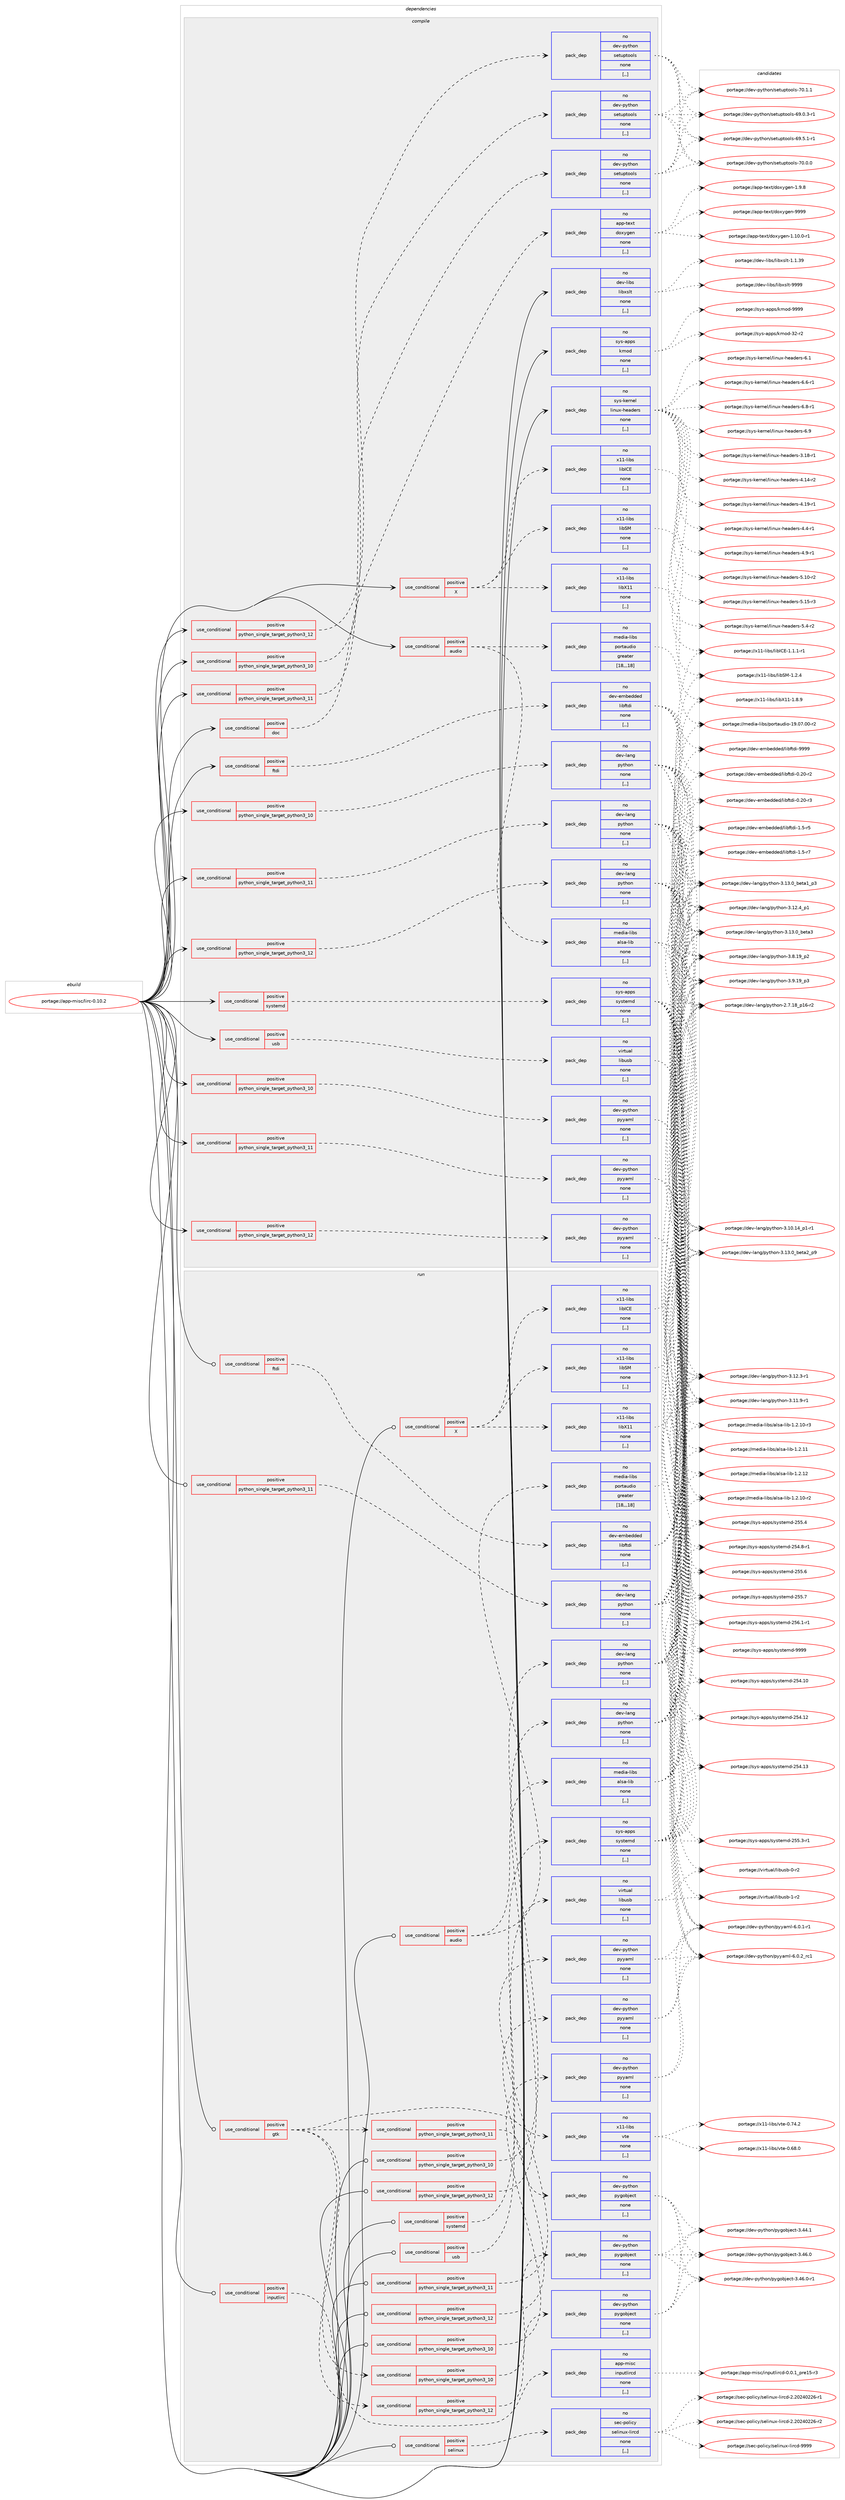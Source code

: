 digraph prolog {

# *************
# Graph options
# *************

newrank=true;
concentrate=true;
compound=true;
graph [rankdir=LR,fontname=Helvetica,fontsize=10,ranksep=1.5];#, ranksep=2.5, nodesep=0.2];
edge  [arrowhead=vee];
node  [fontname=Helvetica,fontsize=10];

# **********
# The ebuild
# **********

subgraph cluster_leftcol {
color=gray;
rank=same;
label=<<i>ebuild</i>>;
id [label="portage://app-misc/lirc-0.10.2", color=red, width=4, href="../app-misc/lirc-0.10.2.svg"];
}

# ****************
# The dependencies
# ****************

subgraph cluster_midcol {
color=gray;
label=<<i>dependencies</i>>;
subgraph cluster_compile {
fillcolor="#eeeeee";
style=filled;
label=<<i>compile</i>>;
subgraph cond11906 {
dependency41082 [label=<<TABLE BORDER="0" CELLBORDER="1" CELLSPACING="0" CELLPADDING="4"><TR><TD ROWSPAN="3" CELLPADDING="10">use_conditional</TD></TR><TR><TD>positive</TD></TR><TR><TD>X</TD></TR></TABLE>>, shape=none, color=red];
subgraph pack28804 {
dependency41083 [label=<<TABLE BORDER="0" CELLBORDER="1" CELLSPACING="0" CELLPADDING="4" WIDTH="220"><TR><TD ROWSPAN="6" CELLPADDING="30">pack_dep</TD></TR><TR><TD WIDTH="110">no</TD></TR><TR><TD>x11-libs</TD></TR><TR><TD>libICE</TD></TR><TR><TD>none</TD></TR><TR><TD>[,,]</TD></TR></TABLE>>, shape=none, color=blue];
}
dependency41082:e -> dependency41083:w [weight=20,style="dashed",arrowhead="vee"];
subgraph pack28805 {
dependency41084 [label=<<TABLE BORDER="0" CELLBORDER="1" CELLSPACING="0" CELLPADDING="4" WIDTH="220"><TR><TD ROWSPAN="6" CELLPADDING="30">pack_dep</TD></TR><TR><TD WIDTH="110">no</TD></TR><TR><TD>x11-libs</TD></TR><TR><TD>libSM</TD></TR><TR><TD>none</TD></TR><TR><TD>[,,]</TD></TR></TABLE>>, shape=none, color=blue];
}
dependency41082:e -> dependency41084:w [weight=20,style="dashed",arrowhead="vee"];
subgraph pack28806 {
dependency41085 [label=<<TABLE BORDER="0" CELLBORDER="1" CELLSPACING="0" CELLPADDING="4" WIDTH="220"><TR><TD ROWSPAN="6" CELLPADDING="30">pack_dep</TD></TR><TR><TD WIDTH="110">no</TD></TR><TR><TD>x11-libs</TD></TR><TR><TD>libX11</TD></TR><TR><TD>none</TD></TR><TR><TD>[,,]</TD></TR></TABLE>>, shape=none, color=blue];
}
dependency41082:e -> dependency41085:w [weight=20,style="dashed",arrowhead="vee"];
}
id:e -> dependency41082:w [weight=20,style="solid",arrowhead="vee"];
subgraph cond11907 {
dependency41086 [label=<<TABLE BORDER="0" CELLBORDER="1" CELLSPACING="0" CELLPADDING="4"><TR><TD ROWSPAN="3" CELLPADDING="10">use_conditional</TD></TR><TR><TD>positive</TD></TR><TR><TD>audio</TD></TR></TABLE>>, shape=none, color=red];
subgraph pack28807 {
dependency41087 [label=<<TABLE BORDER="0" CELLBORDER="1" CELLSPACING="0" CELLPADDING="4" WIDTH="220"><TR><TD ROWSPAN="6" CELLPADDING="30">pack_dep</TD></TR><TR><TD WIDTH="110">no</TD></TR><TR><TD>media-libs</TD></TR><TR><TD>portaudio</TD></TR><TR><TD>greater</TD></TR><TR><TD>[18,,,18]</TD></TR></TABLE>>, shape=none, color=blue];
}
dependency41086:e -> dependency41087:w [weight=20,style="dashed",arrowhead="vee"];
subgraph pack28808 {
dependency41088 [label=<<TABLE BORDER="0" CELLBORDER="1" CELLSPACING="0" CELLPADDING="4" WIDTH="220"><TR><TD ROWSPAN="6" CELLPADDING="30">pack_dep</TD></TR><TR><TD WIDTH="110">no</TD></TR><TR><TD>media-libs</TD></TR><TR><TD>alsa-lib</TD></TR><TR><TD>none</TD></TR><TR><TD>[,,]</TD></TR></TABLE>>, shape=none, color=blue];
}
dependency41086:e -> dependency41088:w [weight=20,style="dashed",arrowhead="vee"];
}
id:e -> dependency41086:w [weight=20,style="solid",arrowhead="vee"];
subgraph cond11908 {
dependency41089 [label=<<TABLE BORDER="0" CELLBORDER="1" CELLSPACING="0" CELLPADDING="4"><TR><TD ROWSPAN="3" CELLPADDING="10">use_conditional</TD></TR><TR><TD>positive</TD></TR><TR><TD>doc</TD></TR></TABLE>>, shape=none, color=red];
subgraph pack28809 {
dependency41090 [label=<<TABLE BORDER="0" CELLBORDER="1" CELLSPACING="0" CELLPADDING="4" WIDTH="220"><TR><TD ROWSPAN="6" CELLPADDING="30">pack_dep</TD></TR><TR><TD WIDTH="110">no</TD></TR><TR><TD>app-text</TD></TR><TR><TD>doxygen</TD></TR><TR><TD>none</TD></TR><TR><TD>[,,]</TD></TR></TABLE>>, shape=none, color=blue];
}
dependency41089:e -> dependency41090:w [weight=20,style="dashed",arrowhead="vee"];
}
id:e -> dependency41089:w [weight=20,style="solid",arrowhead="vee"];
subgraph cond11909 {
dependency41091 [label=<<TABLE BORDER="0" CELLBORDER="1" CELLSPACING="0" CELLPADDING="4"><TR><TD ROWSPAN="3" CELLPADDING="10">use_conditional</TD></TR><TR><TD>positive</TD></TR><TR><TD>ftdi</TD></TR></TABLE>>, shape=none, color=red];
subgraph pack28810 {
dependency41092 [label=<<TABLE BORDER="0" CELLBORDER="1" CELLSPACING="0" CELLPADDING="4" WIDTH="220"><TR><TD ROWSPAN="6" CELLPADDING="30">pack_dep</TD></TR><TR><TD WIDTH="110">no</TD></TR><TR><TD>dev-embedded</TD></TR><TR><TD>libftdi</TD></TR><TR><TD>none</TD></TR><TR><TD>[,,]</TD></TR></TABLE>>, shape=none, color=blue];
}
dependency41091:e -> dependency41092:w [weight=20,style="dashed",arrowhead="vee"];
}
id:e -> dependency41091:w [weight=20,style="solid",arrowhead="vee"];
subgraph cond11910 {
dependency41093 [label=<<TABLE BORDER="0" CELLBORDER="1" CELLSPACING="0" CELLPADDING="4"><TR><TD ROWSPAN="3" CELLPADDING="10">use_conditional</TD></TR><TR><TD>positive</TD></TR><TR><TD>python_single_target_python3_10</TD></TR></TABLE>>, shape=none, color=red];
subgraph pack28811 {
dependency41094 [label=<<TABLE BORDER="0" CELLBORDER="1" CELLSPACING="0" CELLPADDING="4" WIDTH="220"><TR><TD ROWSPAN="6" CELLPADDING="30">pack_dep</TD></TR><TR><TD WIDTH="110">no</TD></TR><TR><TD>dev-lang</TD></TR><TR><TD>python</TD></TR><TR><TD>none</TD></TR><TR><TD>[,,]</TD></TR></TABLE>>, shape=none, color=blue];
}
dependency41093:e -> dependency41094:w [weight=20,style="dashed",arrowhead="vee"];
}
id:e -> dependency41093:w [weight=20,style="solid",arrowhead="vee"];
subgraph cond11911 {
dependency41095 [label=<<TABLE BORDER="0" CELLBORDER="1" CELLSPACING="0" CELLPADDING="4"><TR><TD ROWSPAN="3" CELLPADDING="10">use_conditional</TD></TR><TR><TD>positive</TD></TR><TR><TD>python_single_target_python3_10</TD></TR></TABLE>>, shape=none, color=red];
subgraph pack28812 {
dependency41096 [label=<<TABLE BORDER="0" CELLBORDER="1" CELLSPACING="0" CELLPADDING="4" WIDTH="220"><TR><TD ROWSPAN="6" CELLPADDING="30">pack_dep</TD></TR><TR><TD WIDTH="110">no</TD></TR><TR><TD>dev-python</TD></TR><TR><TD>pyyaml</TD></TR><TR><TD>none</TD></TR><TR><TD>[,,]</TD></TR></TABLE>>, shape=none, color=blue];
}
dependency41095:e -> dependency41096:w [weight=20,style="dashed",arrowhead="vee"];
}
id:e -> dependency41095:w [weight=20,style="solid",arrowhead="vee"];
subgraph cond11912 {
dependency41097 [label=<<TABLE BORDER="0" CELLBORDER="1" CELLSPACING="0" CELLPADDING="4"><TR><TD ROWSPAN="3" CELLPADDING="10">use_conditional</TD></TR><TR><TD>positive</TD></TR><TR><TD>python_single_target_python3_10</TD></TR></TABLE>>, shape=none, color=red];
subgraph pack28813 {
dependency41098 [label=<<TABLE BORDER="0" CELLBORDER="1" CELLSPACING="0" CELLPADDING="4" WIDTH="220"><TR><TD ROWSPAN="6" CELLPADDING="30">pack_dep</TD></TR><TR><TD WIDTH="110">no</TD></TR><TR><TD>dev-python</TD></TR><TR><TD>setuptools</TD></TR><TR><TD>none</TD></TR><TR><TD>[,,]</TD></TR></TABLE>>, shape=none, color=blue];
}
dependency41097:e -> dependency41098:w [weight=20,style="dashed",arrowhead="vee"];
}
id:e -> dependency41097:w [weight=20,style="solid",arrowhead="vee"];
subgraph cond11913 {
dependency41099 [label=<<TABLE BORDER="0" CELLBORDER="1" CELLSPACING="0" CELLPADDING="4"><TR><TD ROWSPAN="3" CELLPADDING="10">use_conditional</TD></TR><TR><TD>positive</TD></TR><TR><TD>python_single_target_python3_11</TD></TR></TABLE>>, shape=none, color=red];
subgraph pack28814 {
dependency41100 [label=<<TABLE BORDER="0" CELLBORDER="1" CELLSPACING="0" CELLPADDING="4" WIDTH="220"><TR><TD ROWSPAN="6" CELLPADDING="30">pack_dep</TD></TR><TR><TD WIDTH="110">no</TD></TR><TR><TD>dev-lang</TD></TR><TR><TD>python</TD></TR><TR><TD>none</TD></TR><TR><TD>[,,]</TD></TR></TABLE>>, shape=none, color=blue];
}
dependency41099:e -> dependency41100:w [weight=20,style="dashed",arrowhead="vee"];
}
id:e -> dependency41099:w [weight=20,style="solid",arrowhead="vee"];
subgraph cond11914 {
dependency41101 [label=<<TABLE BORDER="0" CELLBORDER="1" CELLSPACING="0" CELLPADDING="4"><TR><TD ROWSPAN="3" CELLPADDING="10">use_conditional</TD></TR><TR><TD>positive</TD></TR><TR><TD>python_single_target_python3_11</TD></TR></TABLE>>, shape=none, color=red];
subgraph pack28815 {
dependency41102 [label=<<TABLE BORDER="0" CELLBORDER="1" CELLSPACING="0" CELLPADDING="4" WIDTH="220"><TR><TD ROWSPAN="6" CELLPADDING="30">pack_dep</TD></TR><TR><TD WIDTH="110">no</TD></TR><TR><TD>dev-python</TD></TR><TR><TD>pyyaml</TD></TR><TR><TD>none</TD></TR><TR><TD>[,,]</TD></TR></TABLE>>, shape=none, color=blue];
}
dependency41101:e -> dependency41102:w [weight=20,style="dashed",arrowhead="vee"];
}
id:e -> dependency41101:w [weight=20,style="solid",arrowhead="vee"];
subgraph cond11915 {
dependency41103 [label=<<TABLE BORDER="0" CELLBORDER="1" CELLSPACING="0" CELLPADDING="4"><TR><TD ROWSPAN="3" CELLPADDING="10">use_conditional</TD></TR><TR><TD>positive</TD></TR><TR><TD>python_single_target_python3_11</TD></TR></TABLE>>, shape=none, color=red];
subgraph pack28816 {
dependency41104 [label=<<TABLE BORDER="0" CELLBORDER="1" CELLSPACING="0" CELLPADDING="4" WIDTH="220"><TR><TD ROWSPAN="6" CELLPADDING="30">pack_dep</TD></TR><TR><TD WIDTH="110">no</TD></TR><TR><TD>dev-python</TD></TR><TR><TD>setuptools</TD></TR><TR><TD>none</TD></TR><TR><TD>[,,]</TD></TR></TABLE>>, shape=none, color=blue];
}
dependency41103:e -> dependency41104:w [weight=20,style="dashed",arrowhead="vee"];
}
id:e -> dependency41103:w [weight=20,style="solid",arrowhead="vee"];
subgraph cond11916 {
dependency41105 [label=<<TABLE BORDER="0" CELLBORDER="1" CELLSPACING="0" CELLPADDING="4"><TR><TD ROWSPAN="3" CELLPADDING="10">use_conditional</TD></TR><TR><TD>positive</TD></TR><TR><TD>python_single_target_python3_12</TD></TR></TABLE>>, shape=none, color=red];
subgraph pack28817 {
dependency41106 [label=<<TABLE BORDER="0" CELLBORDER="1" CELLSPACING="0" CELLPADDING="4" WIDTH="220"><TR><TD ROWSPAN="6" CELLPADDING="30">pack_dep</TD></TR><TR><TD WIDTH="110">no</TD></TR><TR><TD>dev-lang</TD></TR><TR><TD>python</TD></TR><TR><TD>none</TD></TR><TR><TD>[,,]</TD></TR></TABLE>>, shape=none, color=blue];
}
dependency41105:e -> dependency41106:w [weight=20,style="dashed",arrowhead="vee"];
}
id:e -> dependency41105:w [weight=20,style="solid",arrowhead="vee"];
subgraph cond11917 {
dependency41107 [label=<<TABLE BORDER="0" CELLBORDER="1" CELLSPACING="0" CELLPADDING="4"><TR><TD ROWSPAN="3" CELLPADDING="10">use_conditional</TD></TR><TR><TD>positive</TD></TR><TR><TD>python_single_target_python3_12</TD></TR></TABLE>>, shape=none, color=red];
subgraph pack28818 {
dependency41108 [label=<<TABLE BORDER="0" CELLBORDER="1" CELLSPACING="0" CELLPADDING="4" WIDTH="220"><TR><TD ROWSPAN="6" CELLPADDING="30">pack_dep</TD></TR><TR><TD WIDTH="110">no</TD></TR><TR><TD>dev-python</TD></TR><TR><TD>pyyaml</TD></TR><TR><TD>none</TD></TR><TR><TD>[,,]</TD></TR></TABLE>>, shape=none, color=blue];
}
dependency41107:e -> dependency41108:w [weight=20,style="dashed",arrowhead="vee"];
}
id:e -> dependency41107:w [weight=20,style="solid",arrowhead="vee"];
subgraph cond11918 {
dependency41109 [label=<<TABLE BORDER="0" CELLBORDER="1" CELLSPACING="0" CELLPADDING="4"><TR><TD ROWSPAN="3" CELLPADDING="10">use_conditional</TD></TR><TR><TD>positive</TD></TR><TR><TD>python_single_target_python3_12</TD></TR></TABLE>>, shape=none, color=red];
subgraph pack28819 {
dependency41110 [label=<<TABLE BORDER="0" CELLBORDER="1" CELLSPACING="0" CELLPADDING="4" WIDTH="220"><TR><TD ROWSPAN="6" CELLPADDING="30">pack_dep</TD></TR><TR><TD WIDTH="110">no</TD></TR><TR><TD>dev-python</TD></TR><TR><TD>setuptools</TD></TR><TR><TD>none</TD></TR><TR><TD>[,,]</TD></TR></TABLE>>, shape=none, color=blue];
}
dependency41109:e -> dependency41110:w [weight=20,style="dashed",arrowhead="vee"];
}
id:e -> dependency41109:w [weight=20,style="solid",arrowhead="vee"];
subgraph cond11919 {
dependency41111 [label=<<TABLE BORDER="0" CELLBORDER="1" CELLSPACING="0" CELLPADDING="4"><TR><TD ROWSPAN="3" CELLPADDING="10">use_conditional</TD></TR><TR><TD>positive</TD></TR><TR><TD>systemd</TD></TR></TABLE>>, shape=none, color=red];
subgraph pack28820 {
dependency41112 [label=<<TABLE BORDER="0" CELLBORDER="1" CELLSPACING="0" CELLPADDING="4" WIDTH="220"><TR><TD ROWSPAN="6" CELLPADDING="30">pack_dep</TD></TR><TR><TD WIDTH="110">no</TD></TR><TR><TD>sys-apps</TD></TR><TR><TD>systemd</TD></TR><TR><TD>none</TD></TR><TR><TD>[,,]</TD></TR></TABLE>>, shape=none, color=blue];
}
dependency41111:e -> dependency41112:w [weight=20,style="dashed",arrowhead="vee"];
}
id:e -> dependency41111:w [weight=20,style="solid",arrowhead="vee"];
subgraph cond11920 {
dependency41113 [label=<<TABLE BORDER="0" CELLBORDER="1" CELLSPACING="0" CELLPADDING="4"><TR><TD ROWSPAN="3" CELLPADDING="10">use_conditional</TD></TR><TR><TD>positive</TD></TR><TR><TD>usb</TD></TR></TABLE>>, shape=none, color=red];
subgraph pack28821 {
dependency41114 [label=<<TABLE BORDER="0" CELLBORDER="1" CELLSPACING="0" CELLPADDING="4" WIDTH="220"><TR><TD ROWSPAN="6" CELLPADDING="30">pack_dep</TD></TR><TR><TD WIDTH="110">no</TD></TR><TR><TD>virtual</TD></TR><TR><TD>libusb</TD></TR><TR><TD>none</TD></TR><TR><TD>[,,]</TD></TR></TABLE>>, shape=none, color=blue];
}
dependency41113:e -> dependency41114:w [weight=20,style="dashed",arrowhead="vee"];
}
id:e -> dependency41113:w [weight=20,style="solid",arrowhead="vee"];
subgraph pack28822 {
dependency41115 [label=<<TABLE BORDER="0" CELLBORDER="1" CELLSPACING="0" CELLPADDING="4" WIDTH="220"><TR><TD ROWSPAN="6" CELLPADDING="30">pack_dep</TD></TR><TR><TD WIDTH="110">no</TD></TR><TR><TD>dev-libs</TD></TR><TR><TD>libxslt</TD></TR><TR><TD>none</TD></TR><TR><TD>[,,]</TD></TR></TABLE>>, shape=none, color=blue];
}
id:e -> dependency41115:w [weight=20,style="solid",arrowhead="vee"];
subgraph pack28823 {
dependency41116 [label=<<TABLE BORDER="0" CELLBORDER="1" CELLSPACING="0" CELLPADDING="4" WIDTH="220"><TR><TD ROWSPAN="6" CELLPADDING="30">pack_dep</TD></TR><TR><TD WIDTH="110">no</TD></TR><TR><TD>sys-apps</TD></TR><TR><TD>kmod</TD></TR><TR><TD>none</TD></TR><TR><TD>[,,]</TD></TR></TABLE>>, shape=none, color=blue];
}
id:e -> dependency41116:w [weight=20,style="solid",arrowhead="vee"];
subgraph pack28824 {
dependency41117 [label=<<TABLE BORDER="0" CELLBORDER="1" CELLSPACING="0" CELLPADDING="4" WIDTH="220"><TR><TD ROWSPAN="6" CELLPADDING="30">pack_dep</TD></TR><TR><TD WIDTH="110">no</TD></TR><TR><TD>sys-kernel</TD></TR><TR><TD>linux-headers</TD></TR><TR><TD>none</TD></TR><TR><TD>[,,]</TD></TR></TABLE>>, shape=none, color=blue];
}
id:e -> dependency41117:w [weight=20,style="solid",arrowhead="vee"];
}
subgraph cluster_compileandrun {
fillcolor="#eeeeee";
style=filled;
label=<<i>compile and run</i>>;
}
subgraph cluster_run {
fillcolor="#eeeeee";
style=filled;
label=<<i>run</i>>;
subgraph cond11921 {
dependency41118 [label=<<TABLE BORDER="0" CELLBORDER="1" CELLSPACING="0" CELLPADDING="4"><TR><TD ROWSPAN="3" CELLPADDING="10">use_conditional</TD></TR><TR><TD>positive</TD></TR><TR><TD>X</TD></TR></TABLE>>, shape=none, color=red];
subgraph pack28825 {
dependency41119 [label=<<TABLE BORDER="0" CELLBORDER="1" CELLSPACING="0" CELLPADDING="4" WIDTH="220"><TR><TD ROWSPAN="6" CELLPADDING="30">pack_dep</TD></TR><TR><TD WIDTH="110">no</TD></TR><TR><TD>x11-libs</TD></TR><TR><TD>libICE</TD></TR><TR><TD>none</TD></TR><TR><TD>[,,]</TD></TR></TABLE>>, shape=none, color=blue];
}
dependency41118:e -> dependency41119:w [weight=20,style="dashed",arrowhead="vee"];
subgraph pack28826 {
dependency41120 [label=<<TABLE BORDER="0" CELLBORDER="1" CELLSPACING="0" CELLPADDING="4" WIDTH="220"><TR><TD ROWSPAN="6" CELLPADDING="30">pack_dep</TD></TR><TR><TD WIDTH="110">no</TD></TR><TR><TD>x11-libs</TD></TR><TR><TD>libSM</TD></TR><TR><TD>none</TD></TR><TR><TD>[,,]</TD></TR></TABLE>>, shape=none, color=blue];
}
dependency41118:e -> dependency41120:w [weight=20,style="dashed",arrowhead="vee"];
subgraph pack28827 {
dependency41121 [label=<<TABLE BORDER="0" CELLBORDER="1" CELLSPACING="0" CELLPADDING="4" WIDTH="220"><TR><TD ROWSPAN="6" CELLPADDING="30">pack_dep</TD></TR><TR><TD WIDTH="110">no</TD></TR><TR><TD>x11-libs</TD></TR><TR><TD>libX11</TD></TR><TR><TD>none</TD></TR><TR><TD>[,,]</TD></TR></TABLE>>, shape=none, color=blue];
}
dependency41118:e -> dependency41121:w [weight=20,style="dashed",arrowhead="vee"];
}
id:e -> dependency41118:w [weight=20,style="solid",arrowhead="odot"];
subgraph cond11922 {
dependency41122 [label=<<TABLE BORDER="0" CELLBORDER="1" CELLSPACING="0" CELLPADDING="4"><TR><TD ROWSPAN="3" CELLPADDING="10">use_conditional</TD></TR><TR><TD>positive</TD></TR><TR><TD>audio</TD></TR></TABLE>>, shape=none, color=red];
subgraph pack28828 {
dependency41123 [label=<<TABLE BORDER="0" CELLBORDER="1" CELLSPACING="0" CELLPADDING="4" WIDTH="220"><TR><TD ROWSPAN="6" CELLPADDING="30">pack_dep</TD></TR><TR><TD WIDTH="110">no</TD></TR><TR><TD>media-libs</TD></TR><TR><TD>portaudio</TD></TR><TR><TD>greater</TD></TR><TR><TD>[18,,,18]</TD></TR></TABLE>>, shape=none, color=blue];
}
dependency41122:e -> dependency41123:w [weight=20,style="dashed",arrowhead="vee"];
subgraph pack28829 {
dependency41124 [label=<<TABLE BORDER="0" CELLBORDER="1" CELLSPACING="0" CELLPADDING="4" WIDTH="220"><TR><TD ROWSPAN="6" CELLPADDING="30">pack_dep</TD></TR><TR><TD WIDTH="110">no</TD></TR><TR><TD>media-libs</TD></TR><TR><TD>alsa-lib</TD></TR><TR><TD>none</TD></TR><TR><TD>[,,]</TD></TR></TABLE>>, shape=none, color=blue];
}
dependency41122:e -> dependency41124:w [weight=20,style="dashed",arrowhead="vee"];
}
id:e -> dependency41122:w [weight=20,style="solid",arrowhead="odot"];
subgraph cond11923 {
dependency41125 [label=<<TABLE BORDER="0" CELLBORDER="1" CELLSPACING="0" CELLPADDING="4"><TR><TD ROWSPAN="3" CELLPADDING="10">use_conditional</TD></TR><TR><TD>positive</TD></TR><TR><TD>ftdi</TD></TR></TABLE>>, shape=none, color=red];
subgraph pack28830 {
dependency41126 [label=<<TABLE BORDER="0" CELLBORDER="1" CELLSPACING="0" CELLPADDING="4" WIDTH="220"><TR><TD ROWSPAN="6" CELLPADDING="30">pack_dep</TD></TR><TR><TD WIDTH="110">no</TD></TR><TR><TD>dev-embedded</TD></TR><TR><TD>libftdi</TD></TR><TR><TD>none</TD></TR><TR><TD>[,,]</TD></TR></TABLE>>, shape=none, color=blue];
}
dependency41125:e -> dependency41126:w [weight=20,style="dashed",arrowhead="vee"];
}
id:e -> dependency41125:w [weight=20,style="solid",arrowhead="odot"];
subgraph cond11924 {
dependency41127 [label=<<TABLE BORDER="0" CELLBORDER="1" CELLSPACING="0" CELLPADDING="4"><TR><TD ROWSPAN="3" CELLPADDING="10">use_conditional</TD></TR><TR><TD>positive</TD></TR><TR><TD>gtk</TD></TR></TABLE>>, shape=none, color=red];
subgraph pack28831 {
dependency41128 [label=<<TABLE BORDER="0" CELLBORDER="1" CELLSPACING="0" CELLPADDING="4" WIDTH="220"><TR><TD ROWSPAN="6" CELLPADDING="30">pack_dep</TD></TR><TR><TD WIDTH="110">no</TD></TR><TR><TD>x11-libs</TD></TR><TR><TD>vte</TD></TR><TR><TD>none</TD></TR><TR><TD>[,,]</TD></TR></TABLE>>, shape=none, color=blue];
}
dependency41127:e -> dependency41128:w [weight=20,style="dashed",arrowhead="vee"];
subgraph cond11925 {
dependency41129 [label=<<TABLE BORDER="0" CELLBORDER="1" CELLSPACING="0" CELLPADDING="4"><TR><TD ROWSPAN="3" CELLPADDING="10">use_conditional</TD></TR><TR><TD>positive</TD></TR><TR><TD>python_single_target_python3_10</TD></TR></TABLE>>, shape=none, color=red];
subgraph pack28832 {
dependency41130 [label=<<TABLE BORDER="0" CELLBORDER="1" CELLSPACING="0" CELLPADDING="4" WIDTH="220"><TR><TD ROWSPAN="6" CELLPADDING="30">pack_dep</TD></TR><TR><TD WIDTH="110">no</TD></TR><TR><TD>dev-python</TD></TR><TR><TD>pygobject</TD></TR><TR><TD>none</TD></TR><TR><TD>[,,]</TD></TR></TABLE>>, shape=none, color=blue];
}
dependency41129:e -> dependency41130:w [weight=20,style="dashed",arrowhead="vee"];
}
dependency41127:e -> dependency41129:w [weight=20,style="dashed",arrowhead="vee"];
subgraph cond11926 {
dependency41131 [label=<<TABLE BORDER="0" CELLBORDER="1" CELLSPACING="0" CELLPADDING="4"><TR><TD ROWSPAN="3" CELLPADDING="10">use_conditional</TD></TR><TR><TD>positive</TD></TR><TR><TD>python_single_target_python3_11</TD></TR></TABLE>>, shape=none, color=red];
subgraph pack28833 {
dependency41132 [label=<<TABLE BORDER="0" CELLBORDER="1" CELLSPACING="0" CELLPADDING="4" WIDTH="220"><TR><TD ROWSPAN="6" CELLPADDING="30">pack_dep</TD></TR><TR><TD WIDTH="110">no</TD></TR><TR><TD>dev-python</TD></TR><TR><TD>pygobject</TD></TR><TR><TD>none</TD></TR><TR><TD>[,,]</TD></TR></TABLE>>, shape=none, color=blue];
}
dependency41131:e -> dependency41132:w [weight=20,style="dashed",arrowhead="vee"];
}
dependency41127:e -> dependency41131:w [weight=20,style="dashed",arrowhead="vee"];
subgraph cond11927 {
dependency41133 [label=<<TABLE BORDER="0" CELLBORDER="1" CELLSPACING="0" CELLPADDING="4"><TR><TD ROWSPAN="3" CELLPADDING="10">use_conditional</TD></TR><TR><TD>positive</TD></TR><TR><TD>python_single_target_python3_12</TD></TR></TABLE>>, shape=none, color=red];
subgraph pack28834 {
dependency41134 [label=<<TABLE BORDER="0" CELLBORDER="1" CELLSPACING="0" CELLPADDING="4" WIDTH="220"><TR><TD ROWSPAN="6" CELLPADDING="30">pack_dep</TD></TR><TR><TD WIDTH="110">no</TD></TR><TR><TD>dev-python</TD></TR><TR><TD>pygobject</TD></TR><TR><TD>none</TD></TR><TR><TD>[,,]</TD></TR></TABLE>>, shape=none, color=blue];
}
dependency41133:e -> dependency41134:w [weight=20,style="dashed",arrowhead="vee"];
}
dependency41127:e -> dependency41133:w [weight=20,style="dashed",arrowhead="vee"];
}
id:e -> dependency41127:w [weight=20,style="solid",arrowhead="odot"];
subgraph cond11928 {
dependency41135 [label=<<TABLE BORDER="0" CELLBORDER="1" CELLSPACING="0" CELLPADDING="4"><TR><TD ROWSPAN="3" CELLPADDING="10">use_conditional</TD></TR><TR><TD>positive</TD></TR><TR><TD>inputlirc</TD></TR></TABLE>>, shape=none, color=red];
subgraph pack28835 {
dependency41136 [label=<<TABLE BORDER="0" CELLBORDER="1" CELLSPACING="0" CELLPADDING="4" WIDTH="220"><TR><TD ROWSPAN="6" CELLPADDING="30">pack_dep</TD></TR><TR><TD WIDTH="110">no</TD></TR><TR><TD>app-misc</TD></TR><TR><TD>inputlircd</TD></TR><TR><TD>none</TD></TR><TR><TD>[,,]</TD></TR></TABLE>>, shape=none, color=blue];
}
dependency41135:e -> dependency41136:w [weight=20,style="dashed",arrowhead="vee"];
}
id:e -> dependency41135:w [weight=20,style="solid",arrowhead="odot"];
subgraph cond11929 {
dependency41137 [label=<<TABLE BORDER="0" CELLBORDER="1" CELLSPACING="0" CELLPADDING="4"><TR><TD ROWSPAN="3" CELLPADDING="10">use_conditional</TD></TR><TR><TD>positive</TD></TR><TR><TD>python_single_target_python3_10</TD></TR></TABLE>>, shape=none, color=red];
subgraph pack28836 {
dependency41138 [label=<<TABLE BORDER="0" CELLBORDER="1" CELLSPACING="0" CELLPADDING="4" WIDTH="220"><TR><TD ROWSPAN="6" CELLPADDING="30">pack_dep</TD></TR><TR><TD WIDTH="110">no</TD></TR><TR><TD>dev-lang</TD></TR><TR><TD>python</TD></TR><TR><TD>none</TD></TR><TR><TD>[,,]</TD></TR></TABLE>>, shape=none, color=blue];
}
dependency41137:e -> dependency41138:w [weight=20,style="dashed",arrowhead="vee"];
}
id:e -> dependency41137:w [weight=20,style="solid",arrowhead="odot"];
subgraph cond11930 {
dependency41139 [label=<<TABLE BORDER="0" CELLBORDER="1" CELLSPACING="0" CELLPADDING="4"><TR><TD ROWSPAN="3" CELLPADDING="10">use_conditional</TD></TR><TR><TD>positive</TD></TR><TR><TD>python_single_target_python3_10</TD></TR></TABLE>>, shape=none, color=red];
subgraph pack28837 {
dependency41140 [label=<<TABLE BORDER="0" CELLBORDER="1" CELLSPACING="0" CELLPADDING="4" WIDTH="220"><TR><TD ROWSPAN="6" CELLPADDING="30">pack_dep</TD></TR><TR><TD WIDTH="110">no</TD></TR><TR><TD>dev-python</TD></TR><TR><TD>pyyaml</TD></TR><TR><TD>none</TD></TR><TR><TD>[,,]</TD></TR></TABLE>>, shape=none, color=blue];
}
dependency41139:e -> dependency41140:w [weight=20,style="dashed",arrowhead="vee"];
}
id:e -> dependency41139:w [weight=20,style="solid",arrowhead="odot"];
subgraph cond11931 {
dependency41141 [label=<<TABLE BORDER="0" CELLBORDER="1" CELLSPACING="0" CELLPADDING="4"><TR><TD ROWSPAN="3" CELLPADDING="10">use_conditional</TD></TR><TR><TD>positive</TD></TR><TR><TD>python_single_target_python3_11</TD></TR></TABLE>>, shape=none, color=red];
subgraph pack28838 {
dependency41142 [label=<<TABLE BORDER="0" CELLBORDER="1" CELLSPACING="0" CELLPADDING="4" WIDTH="220"><TR><TD ROWSPAN="6" CELLPADDING="30">pack_dep</TD></TR><TR><TD WIDTH="110">no</TD></TR><TR><TD>dev-lang</TD></TR><TR><TD>python</TD></TR><TR><TD>none</TD></TR><TR><TD>[,,]</TD></TR></TABLE>>, shape=none, color=blue];
}
dependency41141:e -> dependency41142:w [weight=20,style="dashed",arrowhead="vee"];
}
id:e -> dependency41141:w [weight=20,style="solid",arrowhead="odot"];
subgraph cond11932 {
dependency41143 [label=<<TABLE BORDER="0" CELLBORDER="1" CELLSPACING="0" CELLPADDING="4"><TR><TD ROWSPAN="3" CELLPADDING="10">use_conditional</TD></TR><TR><TD>positive</TD></TR><TR><TD>python_single_target_python3_11</TD></TR></TABLE>>, shape=none, color=red];
subgraph pack28839 {
dependency41144 [label=<<TABLE BORDER="0" CELLBORDER="1" CELLSPACING="0" CELLPADDING="4" WIDTH="220"><TR><TD ROWSPAN="6" CELLPADDING="30">pack_dep</TD></TR><TR><TD WIDTH="110">no</TD></TR><TR><TD>dev-python</TD></TR><TR><TD>pyyaml</TD></TR><TR><TD>none</TD></TR><TR><TD>[,,]</TD></TR></TABLE>>, shape=none, color=blue];
}
dependency41143:e -> dependency41144:w [weight=20,style="dashed",arrowhead="vee"];
}
id:e -> dependency41143:w [weight=20,style="solid",arrowhead="odot"];
subgraph cond11933 {
dependency41145 [label=<<TABLE BORDER="0" CELLBORDER="1" CELLSPACING="0" CELLPADDING="4"><TR><TD ROWSPAN="3" CELLPADDING="10">use_conditional</TD></TR><TR><TD>positive</TD></TR><TR><TD>python_single_target_python3_12</TD></TR></TABLE>>, shape=none, color=red];
subgraph pack28840 {
dependency41146 [label=<<TABLE BORDER="0" CELLBORDER="1" CELLSPACING="0" CELLPADDING="4" WIDTH="220"><TR><TD ROWSPAN="6" CELLPADDING="30">pack_dep</TD></TR><TR><TD WIDTH="110">no</TD></TR><TR><TD>dev-lang</TD></TR><TR><TD>python</TD></TR><TR><TD>none</TD></TR><TR><TD>[,,]</TD></TR></TABLE>>, shape=none, color=blue];
}
dependency41145:e -> dependency41146:w [weight=20,style="dashed",arrowhead="vee"];
}
id:e -> dependency41145:w [weight=20,style="solid",arrowhead="odot"];
subgraph cond11934 {
dependency41147 [label=<<TABLE BORDER="0" CELLBORDER="1" CELLSPACING="0" CELLPADDING="4"><TR><TD ROWSPAN="3" CELLPADDING="10">use_conditional</TD></TR><TR><TD>positive</TD></TR><TR><TD>python_single_target_python3_12</TD></TR></TABLE>>, shape=none, color=red];
subgraph pack28841 {
dependency41148 [label=<<TABLE BORDER="0" CELLBORDER="1" CELLSPACING="0" CELLPADDING="4" WIDTH="220"><TR><TD ROWSPAN="6" CELLPADDING="30">pack_dep</TD></TR><TR><TD WIDTH="110">no</TD></TR><TR><TD>dev-python</TD></TR><TR><TD>pyyaml</TD></TR><TR><TD>none</TD></TR><TR><TD>[,,]</TD></TR></TABLE>>, shape=none, color=blue];
}
dependency41147:e -> dependency41148:w [weight=20,style="dashed",arrowhead="vee"];
}
id:e -> dependency41147:w [weight=20,style="solid",arrowhead="odot"];
subgraph cond11935 {
dependency41149 [label=<<TABLE BORDER="0" CELLBORDER="1" CELLSPACING="0" CELLPADDING="4"><TR><TD ROWSPAN="3" CELLPADDING="10">use_conditional</TD></TR><TR><TD>positive</TD></TR><TR><TD>selinux</TD></TR></TABLE>>, shape=none, color=red];
subgraph pack28842 {
dependency41150 [label=<<TABLE BORDER="0" CELLBORDER="1" CELLSPACING="0" CELLPADDING="4" WIDTH="220"><TR><TD ROWSPAN="6" CELLPADDING="30">pack_dep</TD></TR><TR><TD WIDTH="110">no</TD></TR><TR><TD>sec-policy</TD></TR><TR><TD>selinux-lircd</TD></TR><TR><TD>none</TD></TR><TR><TD>[,,]</TD></TR></TABLE>>, shape=none, color=blue];
}
dependency41149:e -> dependency41150:w [weight=20,style="dashed",arrowhead="vee"];
}
id:e -> dependency41149:w [weight=20,style="solid",arrowhead="odot"];
subgraph cond11936 {
dependency41151 [label=<<TABLE BORDER="0" CELLBORDER="1" CELLSPACING="0" CELLPADDING="4"><TR><TD ROWSPAN="3" CELLPADDING="10">use_conditional</TD></TR><TR><TD>positive</TD></TR><TR><TD>systemd</TD></TR></TABLE>>, shape=none, color=red];
subgraph pack28843 {
dependency41152 [label=<<TABLE BORDER="0" CELLBORDER="1" CELLSPACING="0" CELLPADDING="4" WIDTH="220"><TR><TD ROWSPAN="6" CELLPADDING="30">pack_dep</TD></TR><TR><TD WIDTH="110">no</TD></TR><TR><TD>sys-apps</TD></TR><TR><TD>systemd</TD></TR><TR><TD>none</TD></TR><TR><TD>[,,]</TD></TR></TABLE>>, shape=none, color=blue];
}
dependency41151:e -> dependency41152:w [weight=20,style="dashed",arrowhead="vee"];
}
id:e -> dependency41151:w [weight=20,style="solid",arrowhead="odot"];
subgraph cond11937 {
dependency41153 [label=<<TABLE BORDER="0" CELLBORDER="1" CELLSPACING="0" CELLPADDING="4"><TR><TD ROWSPAN="3" CELLPADDING="10">use_conditional</TD></TR><TR><TD>positive</TD></TR><TR><TD>usb</TD></TR></TABLE>>, shape=none, color=red];
subgraph pack28844 {
dependency41154 [label=<<TABLE BORDER="0" CELLBORDER="1" CELLSPACING="0" CELLPADDING="4" WIDTH="220"><TR><TD ROWSPAN="6" CELLPADDING="30">pack_dep</TD></TR><TR><TD WIDTH="110">no</TD></TR><TR><TD>virtual</TD></TR><TR><TD>libusb</TD></TR><TR><TD>none</TD></TR><TR><TD>[,,]</TD></TR></TABLE>>, shape=none, color=blue];
}
dependency41153:e -> dependency41154:w [weight=20,style="dashed",arrowhead="vee"];
}
id:e -> dependency41153:w [weight=20,style="solid",arrowhead="odot"];
}
}

# **************
# The candidates
# **************

subgraph cluster_choices {
rank=same;
color=gray;
label=<<i>candidates</i>>;

subgraph choice28804 {
color=black;
nodesep=1;
choice1204949451081059811547108105987367694549464946494511449 [label="portage://x11-libs/libICE-1.1.1-r1", color=red, width=4,href="../x11-libs/libICE-1.1.1-r1.svg"];
dependency41083:e -> choice1204949451081059811547108105987367694549464946494511449:w [style=dotted,weight="100"];
}
subgraph choice28805 {
color=black;
nodesep=1;
choice1204949451081059811547108105988377454946504652 [label="portage://x11-libs/libSM-1.2.4", color=red, width=4,href="../x11-libs/libSM-1.2.4.svg"];
dependency41084:e -> choice1204949451081059811547108105988377454946504652:w [style=dotted,weight="100"];
}
subgraph choice28806 {
color=black;
nodesep=1;
choice120494945108105981154710810598884949454946564657 [label="portage://x11-libs/libX11-1.8.9", color=red, width=4,href="../x11-libs/libX11-1.8.9.svg"];
dependency41085:e -> choice120494945108105981154710810598884949454946564657:w [style=dotted,weight="100"];
}
subgraph choice28807 {
color=black;
nodesep=1;
choice10910110010597451081059811547112111114116971171001051114549574648554648484511450 [label="portage://media-libs/portaudio-19.07.00-r2", color=red, width=4,href="../media-libs/portaudio-19.07.00-r2.svg"];
dependency41087:e -> choice10910110010597451081059811547112111114116971171001051114549574648554648484511450:w [style=dotted,weight="100"];
}
subgraph choice28808 {
color=black;
nodesep=1;
choice1091011001059745108105981154797108115974510810598454946504649484511450 [label="portage://media-libs/alsa-lib-1.2.10-r2", color=red, width=4,href="../media-libs/alsa-lib-1.2.10-r2.svg"];
choice1091011001059745108105981154797108115974510810598454946504649484511451 [label="portage://media-libs/alsa-lib-1.2.10-r3", color=red, width=4,href="../media-libs/alsa-lib-1.2.10-r3.svg"];
choice109101100105974510810598115479710811597451081059845494650464949 [label="portage://media-libs/alsa-lib-1.2.11", color=red, width=4,href="../media-libs/alsa-lib-1.2.11.svg"];
choice109101100105974510810598115479710811597451081059845494650464950 [label="portage://media-libs/alsa-lib-1.2.12", color=red, width=4,href="../media-libs/alsa-lib-1.2.12.svg"];
dependency41088:e -> choice1091011001059745108105981154797108115974510810598454946504649484511450:w [style=dotted,weight="100"];
dependency41088:e -> choice1091011001059745108105981154797108115974510810598454946504649484511451:w [style=dotted,weight="100"];
dependency41088:e -> choice109101100105974510810598115479710811597451081059845494650464949:w [style=dotted,weight="100"];
dependency41088:e -> choice109101100105974510810598115479710811597451081059845494650464950:w [style=dotted,weight="100"];
}
subgraph choice28809 {
color=black;
nodesep=1;
choice971121124511610112011647100111120121103101110454946494846484511449 [label="portage://app-text/doxygen-1.10.0-r1", color=red, width=4,href="../app-text/doxygen-1.10.0-r1.svg"];
choice971121124511610112011647100111120121103101110454946574656 [label="portage://app-text/doxygen-1.9.8", color=red, width=4,href="../app-text/doxygen-1.9.8.svg"];
choice9711211245116101120116471001111201211031011104557575757 [label="portage://app-text/doxygen-9999", color=red, width=4,href="../app-text/doxygen-9999.svg"];
dependency41090:e -> choice971121124511610112011647100111120121103101110454946494846484511449:w [style=dotted,weight="100"];
dependency41090:e -> choice971121124511610112011647100111120121103101110454946574656:w [style=dotted,weight="100"];
dependency41090:e -> choice9711211245116101120116471001111201211031011104557575757:w [style=dotted,weight="100"];
}
subgraph choice28810 {
color=black;
nodesep=1;
choice1001011184510110998101100100101100471081059810211610010545484650484511450 [label="portage://dev-embedded/libftdi-0.20-r2", color=red, width=4,href="../dev-embedded/libftdi-0.20-r2.svg"];
choice1001011184510110998101100100101100471081059810211610010545484650484511451 [label="portage://dev-embedded/libftdi-0.20-r3", color=red, width=4,href="../dev-embedded/libftdi-0.20-r3.svg"];
choice10010111845101109981011001001011004710810598102116100105454946534511453 [label="portage://dev-embedded/libftdi-1.5-r5", color=red, width=4,href="../dev-embedded/libftdi-1.5-r5.svg"];
choice10010111845101109981011001001011004710810598102116100105454946534511455 [label="portage://dev-embedded/libftdi-1.5-r7", color=red, width=4,href="../dev-embedded/libftdi-1.5-r7.svg"];
choice100101118451011099810110010010110047108105981021161001054557575757 [label="portage://dev-embedded/libftdi-9999", color=red, width=4,href="../dev-embedded/libftdi-9999.svg"];
dependency41092:e -> choice1001011184510110998101100100101100471081059810211610010545484650484511450:w [style=dotted,weight="100"];
dependency41092:e -> choice1001011184510110998101100100101100471081059810211610010545484650484511451:w [style=dotted,weight="100"];
dependency41092:e -> choice10010111845101109981011001001011004710810598102116100105454946534511453:w [style=dotted,weight="100"];
dependency41092:e -> choice10010111845101109981011001001011004710810598102116100105454946534511455:w [style=dotted,weight="100"];
dependency41092:e -> choice100101118451011099810110010010110047108105981021161001054557575757:w [style=dotted,weight="100"];
}
subgraph choice28811 {
color=black;
nodesep=1;
choice100101118451089711010347112121116104111110455046554649569511249544511450 [label="portage://dev-lang/python-2.7.18_p16-r2", color=red, width=4,href="../dev-lang/python-2.7.18_p16-r2.svg"];
choice100101118451089711010347112121116104111110455146494846495295112494511449 [label="portage://dev-lang/python-3.10.14_p1-r1", color=red, width=4,href="../dev-lang/python-3.10.14_p1-r1.svg"];
choice100101118451089711010347112121116104111110455146494946574511449 [label="portage://dev-lang/python-3.11.9-r1", color=red, width=4,href="../dev-lang/python-3.11.9-r1.svg"];
choice100101118451089711010347112121116104111110455146495046514511449 [label="portage://dev-lang/python-3.12.3-r1", color=red, width=4,href="../dev-lang/python-3.12.3-r1.svg"];
choice100101118451089711010347112121116104111110455146495046529511249 [label="portage://dev-lang/python-3.12.4_p1", color=red, width=4,href="../dev-lang/python-3.12.4_p1.svg"];
choice10010111845108971101034711212111610411111045514649514648959810111697499511251 [label="portage://dev-lang/python-3.13.0_beta1_p3", color=red, width=4,href="../dev-lang/python-3.13.0_beta1_p3.svg"];
choice10010111845108971101034711212111610411111045514649514648959810111697509511257 [label="portage://dev-lang/python-3.13.0_beta2_p9", color=red, width=4,href="../dev-lang/python-3.13.0_beta2_p9.svg"];
choice1001011184510897110103471121211161041111104551464951464895981011169751 [label="portage://dev-lang/python-3.13.0_beta3", color=red, width=4,href="../dev-lang/python-3.13.0_beta3.svg"];
choice100101118451089711010347112121116104111110455146564649579511250 [label="portage://dev-lang/python-3.8.19_p2", color=red, width=4,href="../dev-lang/python-3.8.19_p2.svg"];
choice100101118451089711010347112121116104111110455146574649579511251 [label="portage://dev-lang/python-3.9.19_p3", color=red, width=4,href="../dev-lang/python-3.9.19_p3.svg"];
dependency41094:e -> choice100101118451089711010347112121116104111110455046554649569511249544511450:w [style=dotted,weight="100"];
dependency41094:e -> choice100101118451089711010347112121116104111110455146494846495295112494511449:w [style=dotted,weight="100"];
dependency41094:e -> choice100101118451089711010347112121116104111110455146494946574511449:w [style=dotted,weight="100"];
dependency41094:e -> choice100101118451089711010347112121116104111110455146495046514511449:w [style=dotted,weight="100"];
dependency41094:e -> choice100101118451089711010347112121116104111110455146495046529511249:w [style=dotted,weight="100"];
dependency41094:e -> choice10010111845108971101034711212111610411111045514649514648959810111697499511251:w [style=dotted,weight="100"];
dependency41094:e -> choice10010111845108971101034711212111610411111045514649514648959810111697509511257:w [style=dotted,weight="100"];
dependency41094:e -> choice1001011184510897110103471121211161041111104551464951464895981011169751:w [style=dotted,weight="100"];
dependency41094:e -> choice100101118451089711010347112121116104111110455146564649579511250:w [style=dotted,weight="100"];
dependency41094:e -> choice100101118451089711010347112121116104111110455146574649579511251:w [style=dotted,weight="100"];
}
subgraph choice28812 {
color=black;
nodesep=1;
choice1001011184511212111610411111047112121121971091084554464846494511449 [label="portage://dev-python/pyyaml-6.0.1-r1", color=red, width=4,href="../dev-python/pyyaml-6.0.1-r1.svg"];
choice100101118451121211161041111104711212112197109108455446484650951149949 [label="portage://dev-python/pyyaml-6.0.2_rc1", color=red, width=4,href="../dev-python/pyyaml-6.0.2_rc1.svg"];
dependency41096:e -> choice1001011184511212111610411111047112121121971091084554464846494511449:w [style=dotted,weight="100"];
dependency41096:e -> choice100101118451121211161041111104711212112197109108455446484650951149949:w [style=dotted,weight="100"];
}
subgraph choice28813 {
color=black;
nodesep=1;
choice1001011184511212111610411111047115101116117112116111111108115455457464846514511449 [label="portage://dev-python/setuptools-69.0.3-r1", color=red, width=4,href="../dev-python/setuptools-69.0.3-r1.svg"];
choice1001011184511212111610411111047115101116117112116111111108115455457465346494511449 [label="portage://dev-python/setuptools-69.5.1-r1", color=red, width=4,href="../dev-python/setuptools-69.5.1-r1.svg"];
choice100101118451121211161041111104711510111611711211611111110811545554846484648 [label="portage://dev-python/setuptools-70.0.0", color=red, width=4,href="../dev-python/setuptools-70.0.0.svg"];
choice100101118451121211161041111104711510111611711211611111110811545554846494649 [label="portage://dev-python/setuptools-70.1.1", color=red, width=4,href="../dev-python/setuptools-70.1.1.svg"];
dependency41098:e -> choice1001011184511212111610411111047115101116117112116111111108115455457464846514511449:w [style=dotted,weight="100"];
dependency41098:e -> choice1001011184511212111610411111047115101116117112116111111108115455457465346494511449:w [style=dotted,weight="100"];
dependency41098:e -> choice100101118451121211161041111104711510111611711211611111110811545554846484648:w [style=dotted,weight="100"];
dependency41098:e -> choice100101118451121211161041111104711510111611711211611111110811545554846494649:w [style=dotted,weight="100"];
}
subgraph choice28814 {
color=black;
nodesep=1;
choice100101118451089711010347112121116104111110455046554649569511249544511450 [label="portage://dev-lang/python-2.7.18_p16-r2", color=red, width=4,href="../dev-lang/python-2.7.18_p16-r2.svg"];
choice100101118451089711010347112121116104111110455146494846495295112494511449 [label="portage://dev-lang/python-3.10.14_p1-r1", color=red, width=4,href="../dev-lang/python-3.10.14_p1-r1.svg"];
choice100101118451089711010347112121116104111110455146494946574511449 [label="portage://dev-lang/python-3.11.9-r1", color=red, width=4,href="../dev-lang/python-3.11.9-r1.svg"];
choice100101118451089711010347112121116104111110455146495046514511449 [label="portage://dev-lang/python-3.12.3-r1", color=red, width=4,href="../dev-lang/python-3.12.3-r1.svg"];
choice100101118451089711010347112121116104111110455146495046529511249 [label="portage://dev-lang/python-3.12.4_p1", color=red, width=4,href="../dev-lang/python-3.12.4_p1.svg"];
choice10010111845108971101034711212111610411111045514649514648959810111697499511251 [label="portage://dev-lang/python-3.13.0_beta1_p3", color=red, width=4,href="../dev-lang/python-3.13.0_beta1_p3.svg"];
choice10010111845108971101034711212111610411111045514649514648959810111697509511257 [label="portage://dev-lang/python-3.13.0_beta2_p9", color=red, width=4,href="../dev-lang/python-3.13.0_beta2_p9.svg"];
choice1001011184510897110103471121211161041111104551464951464895981011169751 [label="portage://dev-lang/python-3.13.0_beta3", color=red, width=4,href="../dev-lang/python-3.13.0_beta3.svg"];
choice100101118451089711010347112121116104111110455146564649579511250 [label="portage://dev-lang/python-3.8.19_p2", color=red, width=4,href="../dev-lang/python-3.8.19_p2.svg"];
choice100101118451089711010347112121116104111110455146574649579511251 [label="portage://dev-lang/python-3.9.19_p3", color=red, width=4,href="../dev-lang/python-3.9.19_p3.svg"];
dependency41100:e -> choice100101118451089711010347112121116104111110455046554649569511249544511450:w [style=dotted,weight="100"];
dependency41100:e -> choice100101118451089711010347112121116104111110455146494846495295112494511449:w [style=dotted,weight="100"];
dependency41100:e -> choice100101118451089711010347112121116104111110455146494946574511449:w [style=dotted,weight="100"];
dependency41100:e -> choice100101118451089711010347112121116104111110455146495046514511449:w [style=dotted,weight="100"];
dependency41100:e -> choice100101118451089711010347112121116104111110455146495046529511249:w [style=dotted,weight="100"];
dependency41100:e -> choice10010111845108971101034711212111610411111045514649514648959810111697499511251:w [style=dotted,weight="100"];
dependency41100:e -> choice10010111845108971101034711212111610411111045514649514648959810111697509511257:w [style=dotted,weight="100"];
dependency41100:e -> choice1001011184510897110103471121211161041111104551464951464895981011169751:w [style=dotted,weight="100"];
dependency41100:e -> choice100101118451089711010347112121116104111110455146564649579511250:w [style=dotted,weight="100"];
dependency41100:e -> choice100101118451089711010347112121116104111110455146574649579511251:w [style=dotted,weight="100"];
}
subgraph choice28815 {
color=black;
nodesep=1;
choice1001011184511212111610411111047112121121971091084554464846494511449 [label="portage://dev-python/pyyaml-6.0.1-r1", color=red, width=4,href="../dev-python/pyyaml-6.0.1-r1.svg"];
choice100101118451121211161041111104711212112197109108455446484650951149949 [label="portage://dev-python/pyyaml-6.0.2_rc1", color=red, width=4,href="../dev-python/pyyaml-6.0.2_rc1.svg"];
dependency41102:e -> choice1001011184511212111610411111047112121121971091084554464846494511449:w [style=dotted,weight="100"];
dependency41102:e -> choice100101118451121211161041111104711212112197109108455446484650951149949:w [style=dotted,weight="100"];
}
subgraph choice28816 {
color=black;
nodesep=1;
choice1001011184511212111610411111047115101116117112116111111108115455457464846514511449 [label="portage://dev-python/setuptools-69.0.3-r1", color=red, width=4,href="../dev-python/setuptools-69.0.3-r1.svg"];
choice1001011184511212111610411111047115101116117112116111111108115455457465346494511449 [label="portage://dev-python/setuptools-69.5.1-r1", color=red, width=4,href="../dev-python/setuptools-69.5.1-r1.svg"];
choice100101118451121211161041111104711510111611711211611111110811545554846484648 [label="portage://dev-python/setuptools-70.0.0", color=red, width=4,href="../dev-python/setuptools-70.0.0.svg"];
choice100101118451121211161041111104711510111611711211611111110811545554846494649 [label="portage://dev-python/setuptools-70.1.1", color=red, width=4,href="../dev-python/setuptools-70.1.1.svg"];
dependency41104:e -> choice1001011184511212111610411111047115101116117112116111111108115455457464846514511449:w [style=dotted,weight="100"];
dependency41104:e -> choice1001011184511212111610411111047115101116117112116111111108115455457465346494511449:w [style=dotted,weight="100"];
dependency41104:e -> choice100101118451121211161041111104711510111611711211611111110811545554846484648:w [style=dotted,weight="100"];
dependency41104:e -> choice100101118451121211161041111104711510111611711211611111110811545554846494649:w [style=dotted,weight="100"];
}
subgraph choice28817 {
color=black;
nodesep=1;
choice100101118451089711010347112121116104111110455046554649569511249544511450 [label="portage://dev-lang/python-2.7.18_p16-r2", color=red, width=4,href="../dev-lang/python-2.7.18_p16-r2.svg"];
choice100101118451089711010347112121116104111110455146494846495295112494511449 [label="portage://dev-lang/python-3.10.14_p1-r1", color=red, width=4,href="../dev-lang/python-3.10.14_p1-r1.svg"];
choice100101118451089711010347112121116104111110455146494946574511449 [label="portage://dev-lang/python-3.11.9-r1", color=red, width=4,href="../dev-lang/python-3.11.9-r1.svg"];
choice100101118451089711010347112121116104111110455146495046514511449 [label="portage://dev-lang/python-3.12.3-r1", color=red, width=4,href="../dev-lang/python-3.12.3-r1.svg"];
choice100101118451089711010347112121116104111110455146495046529511249 [label="portage://dev-lang/python-3.12.4_p1", color=red, width=4,href="../dev-lang/python-3.12.4_p1.svg"];
choice10010111845108971101034711212111610411111045514649514648959810111697499511251 [label="portage://dev-lang/python-3.13.0_beta1_p3", color=red, width=4,href="../dev-lang/python-3.13.0_beta1_p3.svg"];
choice10010111845108971101034711212111610411111045514649514648959810111697509511257 [label="portage://dev-lang/python-3.13.0_beta2_p9", color=red, width=4,href="../dev-lang/python-3.13.0_beta2_p9.svg"];
choice1001011184510897110103471121211161041111104551464951464895981011169751 [label="portage://dev-lang/python-3.13.0_beta3", color=red, width=4,href="../dev-lang/python-3.13.0_beta3.svg"];
choice100101118451089711010347112121116104111110455146564649579511250 [label="portage://dev-lang/python-3.8.19_p2", color=red, width=4,href="../dev-lang/python-3.8.19_p2.svg"];
choice100101118451089711010347112121116104111110455146574649579511251 [label="portage://dev-lang/python-3.9.19_p3", color=red, width=4,href="../dev-lang/python-3.9.19_p3.svg"];
dependency41106:e -> choice100101118451089711010347112121116104111110455046554649569511249544511450:w [style=dotted,weight="100"];
dependency41106:e -> choice100101118451089711010347112121116104111110455146494846495295112494511449:w [style=dotted,weight="100"];
dependency41106:e -> choice100101118451089711010347112121116104111110455146494946574511449:w [style=dotted,weight="100"];
dependency41106:e -> choice100101118451089711010347112121116104111110455146495046514511449:w [style=dotted,weight="100"];
dependency41106:e -> choice100101118451089711010347112121116104111110455146495046529511249:w [style=dotted,weight="100"];
dependency41106:e -> choice10010111845108971101034711212111610411111045514649514648959810111697499511251:w [style=dotted,weight="100"];
dependency41106:e -> choice10010111845108971101034711212111610411111045514649514648959810111697509511257:w [style=dotted,weight="100"];
dependency41106:e -> choice1001011184510897110103471121211161041111104551464951464895981011169751:w [style=dotted,weight="100"];
dependency41106:e -> choice100101118451089711010347112121116104111110455146564649579511250:w [style=dotted,weight="100"];
dependency41106:e -> choice100101118451089711010347112121116104111110455146574649579511251:w [style=dotted,weight="100"];
}
subgraph choice28818 {
color=black;
nodesep=1;
choice1001011184511212111610411111047112121121971091084554464846494511449 [label="portage://dev-python/pyyaml-6.0.1-r1", color=red, width=4,href="../dev-python/pyyaml-6.0.1-r1.svg"];
choice100101118451121211161041111104711212112197109108455446484650951149949 [label="portage://dev-python/pyyaml-6.0.2_rc1", color=red, width=4,href="../dev-python/pyyaml-6.0.2_rc1.svg"];
dependency41108:e -> choice1001011184511212111610411111047112121121971091084554464846494511449:w [style=dotted,weight="100"];
dependency41108:e -> choice100101118451121211161041111104711212112197109108455446484650951149949:w [style=dotted,weight="100"];
}
subgraph choice28819 {
color=black;
nodesep=1;
choice1001011184511212111610411111047115101116117112116111111108115455457464846514511449 [label="portage://dev-python/setuptools-69.0.3-r1", color=red, width=4,href="../dev-python/setuptools-69.0.3-r1.svg"];
choice1001011184511212111610411111047115101116117112116111111108115455457465346494511449 [label="portage://dev-python/setuptools-69.5.1-r1", color=red, width=4,href="../dev-python/setuptools-69.5.1-r1.svg"];
choice100101118451121211161041111104711510111611711211611111110811545554846484648 [label="portage://dev-python/setuptools-70.0.0", color=red, width=4,href="../dev-python/setuptools-70.0.0.svg"];
choice100101118451121211161041111104711510111611711211611111110811545554846494649 [label="portage://dev-python/setuptools-70.1.1", color=red, width=4,href="../dev-python/setuptools-70.1.1.svg"];
dependency41110:e -> choice1001011184511212111610411111047115101116117112116111111108115455457464846514511449:w [style=dotted,weight="100"];
dependency41110:e -> choice1001011184511212111610411111047115101116117112116111111108115455457465346494511449:w [style=dotted,weight="100"];
dependency41110:e -> choice100101118451121211161041111104711510111611711211611111110811545554846484648:w [style=dotted,weight="100"];
dependency41110:e -> choice100101118451121211161041111104711510111611711211611111110811545554846494649:w [style=dotted,weight="100"];
}
subgraph choice28820 {
color=black;
nodesep=1;
choice11512111545971121121154711512111511610110910045505352464948 [label="portage://sys-apps/systemd-254.10", color=red, width=4,href="../sys-apps/systemd-254.10.svg"];
choice11512111545971121121154711512111511610110910045505352464950 [label="portage://sys-apps/systemd-254.12", color=red, width=4,href="../sys-apps/systemd-254.12.svg"];
choice11512111545971121121154711512111511610110910045505352464951 [label="portage://sys-apps/systemd-254.13", color=red, width=4,href="../sys-apps/systemd-254.13.svg"];
choice1151211154597112112115471151211151161011091004550535246564511449 [label="portage://sys-apps/systemd-254.8-r1", color=red, width=4,href="../sys-apps/systemd-254.8-r1.svg"];
choice1151211154597112112115471151211151161011091004550535346514511449 [label="portage://sys-apps/systemd-255.3-r1", color=red, width=4,href="../sys-apps/systemd-255.3-r1.svg"];
choice115121115459711211211547115121115116101109100455053534652 [label="portage://sys-apps/systemd-255.4", color=red, width=4,href="../sys-apps/systemd-255.4.svg"];
choice115121115459711211211547115121115116101109100455053534654 [label="portage://sys-apps/systemd-255.6", color=red, width=4,href="../sys-apps/systemd-255.6.svg"];
choice115121115459711211211547115121115116101109100455053534655 [label="portage://sys-apps/systemd-255.7", color=red, width=4,href="../sys-apps/systemd-255.7.svg"];
choice1151211154597112112115471151211151161011091004550535446494511449 [label="portage://sys-apps/systemd-256.1-r1", color=red, width=4,href="../sys-apps/systemd-256.1-r1.svg"];
choice1151211154597112112115471151211151161011091004557575757 [label="portage://sys-apps/systemd-9999", color=red, width=4,href="../sys-apps/systemd-9999.svg"];
dependency41112:e -> choice11512111545971121121154711512111511610110910045505352464948:w [style=dotted,weight="100"];
dependency41112:e -> choice11512111545971121121154711512111511610110910045505352464950:w [style=dotted,weight="100"];
dependency41112:e -> choice11512111545971121121154711512111511610110910045505352464951:w [style=dotted,weight="100"];
dependency41112:e -> choice1151211154597112112115471151211151161011091004550535246564511449:w [style=dotted,weight="100"];
dependency41112:e -> choice1151211154597112112115471151211151161011091004550535346514511449:w [style=dotted,weight="100"];
dependency41112:e -> choice115121115459711211211547115121115116101109100455053534652:w [style=dotted,weight="100"];
dependency41112:e -> choice115121115459711211211547115121115116101109100455053534654:w [style=dotted,weight="100"];
dependency41112:e -> choice115121115459711211211547115121115116101109100455053534655:w [style=dotted,weight="100"];
dependency41112:e -> choice1151211154597112112115471151211151161011091004550535446494511449:w [style=dotted,weight="100"];
dependency41112:e -> choice1151211154597112112115471151211151161011091004557575757:w [style=dotted,weight="100"];
}
subgraph choice28821 {
color=black;
nodesep=1;
choice1181051141161179710847108105981171159845484511450 [label="portage://virtual/libusb-0-r2", color=red, width=4,href="../virtual/libusb-0-r2.svg"];
choice1181051141161179710847108105981171159845494511450 [label="portage://virtual/libusb-1-r2", color=red, width=4,href="../virtual/libusb-1-r2.svg"];
dependency41114:e -> choice1181051141161179710847108105981171159845484511450:w [style=dotted,weight="100"];
dependency41114:e -> choice1181051141161179710847108105981171159845494511450:w [style=dotted,weight="100"];
}
subgraph choice28822 {
color=black;
nodesep=1;
choice1001011184510810598115471081059812011510811645494649465157 [label="portage://dev-libs/libxslt-1.1.39", color=red, width=4,href="../dev-libs/libxslt-1.1.39.svg"];
choice100101118451081059811547108105981201151081164557575757 [label="portage://dev-libs/libxslt-9999", color=red, width=4,href="../dev-libs/libxslt-9999.svg"];
dependency41115:e -> choice1001011184510810598115471081059812011510811645494649465157:w [style=dotted,weight="100"];
dependency41115:e -> choice100101118451081059811547108105981201151081164557575757:w [style=dotted,weight="100"];
}
subgraph choice28823 {
color=black;
nodesep=1;
choice1151211154597112112115471071091111004551504511450 [label="portage://sys-apps/kmod-32-r2", color=red, width=4,href="../sys-apps/kmod-32-r2.svg"];
choice1151211154597112112115471071091111004557575757 [label="portage://sys-apps/kmod-9999", color=red, width=4,href="../sys-apps/kmod-9999.svg"];
dependency41116:e -> choice1151211154597112112115471071091111004551504511450:w [style=dotted,weight="100"];
dependency41116:e -> choice1151211154597112112115471071091111004557575757:w [style=dotted,weight="100"];
}
subgraph choice28824 {
color=black;
nodesep=1;
choice1151211154510710111411010110847108105110117120451041019710010111411545514649564511449 [label="portage://sys-kernel/linux-headers-3.18-r1", color=red, width=4,href="../sys-kernel/linux-headers-3.18-r1.svg"];
choice1151211154510710111411010110847108105110117120451041019710010111411545524649524511450 [label="portage://sys-kernel/linux-headers-4.14-r2", color=red, width=4,href="../sys-kernel/linux-headers-4.14-r2.svg"];
choice1151211154510710111411010110847108105110117120451041019710010111411545524649574511449 [label="portage://sys-kernel/linux-headers-4.19-r1", color=red, width=4,href="../sys-kernel/linux-headers-4.19-r1.svg"];
choice11512111545107101114110101108471081051101171204510410197100101114115455246524511449 [label="portage://sys-kernel/linux-headers-4.4-r1", color=red, width=4,href="../sys-kernel/linux-headers-4.4-r1.svg"];
choice11512111545107101114110101108471081051101171204510410197100101114115455246574511449 [label="portage://sys-kernel/linux-headers-4.9-r1", color=red, width=4,href="../sys-kernel/linux-headers-4.9-r1.svg"];
choice1151211154510710111411010110847108105110117120451041019710010111411545534649484511450 [label="portage://sys-kernel/linux-headers-5.10-r2", color=red, width=4,href="../sys-kernel/linux-headers-5.10-r2.svg"];
choice1151211154510710111411010110847108105110117120451041019710010111411545534649534511451 [label="portage://sys-kernel/linux-headers-5.15-r3", color=red, width=4,href="../sys-kernel/linux-headers-5.15-r3.svg"];
choice11512111545107101114110101108471081051101171204510410197100101114115455346524511450 [label="portage://sys-kernel/linux-headers-5.4-r2", color=red, width=4,href="../sys-kernel/linux-headers-5.4-r2.svg"];
choice1151211154510710111411010110847108105110117120451041019710010111411545544649 [label="portage://sys-kernel/linux-headers-6.1", color=red, width=4,href="../sys-kernel/linux-headers-6.1.svg"];
choice11512111545107101114110101108471081051101171204510410197100101114115455446544511449 [label="portage://sys-kernel/linux-headers-6.6-r1", color=red, width=4,href="../sys-kernel/linux-headers-6.6-r1.svg"];
choice11512111545107101114110101108471081051101171204510410197100101114115455446564511449 [label="portage://sys-kernel/linux-headers-6.8-r1", color=red, width=4,href="../sys-kernel/linux-headers-6.8-r1.svg"];
choice1151211154510710111411010110847108105110117120451041019710010111411545544657 [label="portage://sys-kernel/linux-headers-6.9", color=red, width=4,href="../sys-kernel/linux-headers-6.9.svg"];
dependency41117:e -> choice1151211154510710111411010110847108105110117120451041019710010111411545514649564511449:w [style=dotted,weight="100"];
dependency41117:e -> choice1151211154510710111411010110847108105110117120451041019710010111411545524649524511450:w [style=dotted,weight="100"];
dependency41117:e -> choice1151211154510710111411010110847108105110117120451041019710010111411545524649574511449:w [style=dotted,weight="100"];
dependency41117:e -> choice11512111545107101114110101108471081051101171204510410197100101114115455246524511449:w [style=dotted,weight="100"];
dependency41117:e -> choice11512111545107101114110101108471081051101171204510410197100101114115455246574511449:w [style=dotted,weight="100"];
dependency41117:e -> choice1151211154510710111411010110847108105110117120451041019710010111411545534649484511450:w [style=dotted,weight="100"];
dependency41117:e -> choice1151211154510710111411010110847108105110117120451041019710010111411545534649534511451:w [style=dotted,weight="100"];
dependency41117:e -> choice11512111545107101114110101108471081051101171204510410197100101114115455346524511450:w [style=dotted,weight="100"];
dependency41117:e -> choice1151211154510710111411010110847108105110117120451041019710010111411545544649:w [style=dotted,weight="100"];
dependency41117:e -> choice11512111545107101114110101108471081051101171204510410197100101114115455446544511449:w [style=dotted,weight="100"];
dependency41117:e -> choice11512111545107101114110101108471081051101171204510410197100101114115455446564511449:w [style=dotted,weight="100"];
dependency41117:e -> choice1151211154510710111411010110847108105110117120451041019710010111411545544657:w [style=dotted,weight="100"];
}
subgraph choice28825 {
color=black;
nodesep=1;
choice1204949451081059811547108105987367694549464946494511449 [label="portage://x11-libs/libICE-1.1.1-r1", color=red, width=4,href="../x11-libs/libICE-1.1.1-r1.svg"];
dependency41119:e -> choice1204949451081059811547108105987367694549464946494511449:w [style=dotted,weight="100"];
}
subgraph choice28826 {
color=black;
nodesep=1;
choice1204949451081059811547108105988377454946504652 [label="portage://x11-libs/libSM-1.2.4", color=red, width=4,href="../x11-libs/libSM-1.2.4.svg"];
dependency41120:e -> choice1204949451081059811547108105988377454946504652:w [style=dotted,weight="100"];
}
subgraph choice28827 {
color=black;
nodesep=1;
choice120494945108105981154710810598884949454946564657 [label="portage://x11-libs/libX11-1.8.9", color=red, width=4,href="../x11-libs/libX11-1.8.9.svg"];
dependency41121:e -> choice120494945108105981154710810598884949454946564657:w [style=dotted,weight="100"];
}
subgraph choice28828 {
color=black;
nodesep=1;
choice10910110010597451081059811547112111114116971171001051114549574648554648484511450 [label="portage://media-libs/portaudio-19.07.00-r2", color=red, width=4,href="../media-libs/portaudio-19.07.00-r2.svg"];
dependency41123:e -> choice10910110010597451081059811547112111114116971171001051114549574648554648484511450:w [style=dotted,weight="100"];
}
subgraph choice28829 {
color=black;
nodesep=1;
choice1091011001059745108105981154797108115974510810598454946504649484511450 [label="portage://media-libs/alsa-lib-1.2.10-r2", color=red, width=4,href="../media-libs/alsa-lib-1.2.10-r2.svg"];
choice1091011001059745108105981154797108115974510810598454946504649484511451 [label="portage://media-libs/alsa-lib-1.2.10-r3", color=red, width=4,href="../media-libs/alsa-lib-1.2.10-r3.svg"];
choice109101100105974510810598115479710811597451081059845494650464949 [label="portage://media-libs/alsa-lib-1.2.11", color=red, width=4,href="../media-libs/alsa-lib-1.2.11.svg"];
choice109101100105974510810598115479710811597451081059845494650464950 [label="portage://media-libs/alsa-lib-1.2.12", color=red, width=4,href="../media-libs/alsa-lib-1.2.12.svg"];
dependency41124:e -> choice1091011001059745108105981154797108115974510810598454946504649484511450:w [style=dotted,weight="100"];
dependency41124:e -> choice1091011001059745108105981154797108115974510810598454946504649484511451:w [style=dotted,weight="100"];
dependency41124:e -> choice109101100105974510810598115479710811597451081059845494650464949:w [style=dotted,weight="100"];
dependency41124:e -> choice109101100105974510810598115479710811597451081059845494650464950:w [style=dotted,weight="100"];
}
subgraph choice28830 {
color=black;
nodesep=1;
choice1001011184510110998101100100101100471081059810211610010545484650484511450 [label="portage://dev-embedded/libftdi-0.20-r2", color=red, width=4,href="../dev-embedded/libftdi-0.20-r2.svg"];
choice1001011184510110998101100100101100471081059810211610010545484650484511451 [label="portage://dev-embedded/libftdi-0.20-r3", color=red, width=4,href="../dev-embedded/libftdi-0.20-r3.svg"];
choice10010111845101109981011001001011004710810598102116100105454946534511453 [label="portage://dev-embedded/libftdi-1.5-r5", color=red, width=4,href="../dev-embedded/libftdi-1.5-r5.svg"];
choice10010111845101109981011001001011004710810598102116100105454946534511455 [label="portage://dev-embedded/libftdi-1.5-r7", color=red, width=4,href="../dev-embedded/libftdi-1.5-r7.svg"];
choice100101118451011099810110010010110047108105981021161001054557575757 [label="portage://dev-embedded/libftdi-9999", color=red, width=4,href="../dev-embedded/libftdi-9999.svg"];
dependency41126:e -> choice1001011184510110998101100100101100471081059810211610010545484650484511450:w [style=dotted,weight="100"];
dependency41126:e -> choice1001011184510110998101100100101100471081059810211610010545484650484511451:w [style=dotted,weight="100"];
dependency41126:e -> choice10010111845101109981011001001011004710810598102116100105454946534511453:w [style=dotted,weight="100"];
dependency41126:e -> choice10010111845101109981011001001011004710810598102116100105454946534511455:w [style=dotted,weight="100"];
dependency41126:e -> choice100101118451011099810110010010110047108105981021161001054557575757:w [style=dotted,weight="100"];
}
subgraph choice28831 {
color=black;
nodesep=1;
choice120494945108105981154711811610145484654564648 [label="portage://x11-libs/vte-0.68.0", color=red, width=4,href="../x11-libs/vte-0.68.0.svg"];
choice120494945108105981154711811610145484655524650 [label="portage://x11-libs/vte-0.74.2", color=red, width=4,href="../x11-libs/vte-0.74.2.svg"];
dependency41128:e -> choice120494945108105981154711811610145484654564648:w [style=dotted,weight="100"];
dependency41128:e -> choice120494945108105981154711811610145484655524650:w [style=dotted,weight="100"];
}
subgraph choice28832 {
color=black;
nodesep=1;
choice1001011184511212111610411111047112121103111981061019911645514652524649 [label="portage://dev-python/pygobject-3.44.1", color=red, width=4,href="../dev-python/pygobject-3.44.1.svg"];
choice1001011184511212111610411111047112121103111981061019911645514652544648 [label="portage://dev-python/pygobject-3.46.0", color=red, width=4,href="../dev-python/pygobject-3.46.0.svg"];
choice10010111845112121116104111110471121211031119810610199116455146525446484511449 [label="portage://dev-python/pygobject-3.46.0-r1", color=red, width=4,href="../dev-python/pygobject-3.46.0-r1.svg"];
dependency41130:e -> choice1001011184511212111610411111047112121103111981061019911645514652524649:w [style=dotted,weight="100"];
dependency41130:e -> choice1001011184511212111610411111047112121103111981061019911645514652544648:w [style=dotted,weight="100"];
dependency41130:e -> choice10010111845112121116104111110471121211031119810610199116455146525446484511449:w [style=dotted,weight="100"];
}
subgraph choice28833 {
color=black;
nodesep=1;
choice1001011184511212111610411111047112121103111981061019911645514652524649 [label="portage://dev-python/pygobject-3.44.1", color=red, width=4,href="../dev-python/pygobject-3.44.1.svg"];
choice1001011184511212111610411111047112121103111981061019911645514652544648 [label="portage://dev-python/pygobject-3.46.0", color=red, width=4,href="../dev-python/pygobject-3.46.0.svg"];
choice10010111845112121116104111110471121211031119810610199116455146525446484511449 [label="portage://dev-python/pygobject-3.46.0-r1", color=red, width=4,href="../dev-python/pygobject-3.46.0-r1.svg"];
dependency41132:e -> choice1001011184511212111610411111047112121103111981061019911645514652524649:w [style=dotted,weight="100"];
dependency41132:e -> choice1001011184511212111610411111047112121103111981061019911645514652544648:w [style=dotted,weight="100"];
dependency41132:e -> choice10010111845112121116104111110471121211031119810610199116455146525446484511449:w [style=dotted,weight="100"];
}
subgraph choice28834 {
color=black;
nodesep=1;
choice1001011184511212111610411111047112121103111981061019911645514652524649 [label="portage://dev-python/pygobject-3.44.1", color=red, width=4,href="../dev-python/pygobject-3.44.1.svg"];
choice1001011184511212111610411111047112121103111981061019911645514652544648 [label="portage://dev-python/pygobject-3.46.0", color=red, width=4,href="../dev-python/pygobject-3.46.0.svg"];
choice10010111845112121116104111110471121211031119810610199116455146525446484511449 [label="portage://dev-python/pygobject-3.46.0-r1", color=red, width=4,href="../dev-python/pygobject-3.46.0-r1.svg"];
dependency41134:e -> choice1001011184511212111610411111047112121103111981061019911645514652524649:w [style=dotted,weight="100"];
dependency41134:e -> choice1001011184511212111610411111047112121103111981061019911645514652544648:w [style=dotted,weight="100"];
dependency41134:e -> choice10010111845112121116104111110471121211031119810610199116455146525446484511449:w [style=dotted,weight="100"];
}
subgraph choice28835 {
color=black;
nodesep=1;
choice97112112451091051159947105110112117116108105114991004548464846499511211410149534511451 [label="portage://app-misc/inputlircd-0.0.1_pre15-r3", color=red, width=4,href="../app-misc/inputlircd-0.0.1_pre15-r3.svg"];
dependency41136:e -> choice97112112451091051159947105110112117116108105114991004548464846499511211410149534511451:w [style=dotted,weight="100"];
}
subgraph choice28836 {
color=black;
nodesep=1;
choice100101118451089711010347112121116104111110455046554649569511249544511450 [label="portage://dev-lang/python-2.7.18_p16-r2", color=red, width=4,href="../dev-lang/python-2.7.18_p16-r2.svg"];
choice100101118451089711010347112121116104111110455146494846495295112494511449 [label="portage://dev-lang/python-3.10.14_p1-r1", color=red, width=4,href="../dev-lang/python-3.10.14_p1-r1.svg"];
choice100101118451089711010347112121116104111110455146494946574511449 [label="portage://dev-lang/python-3.11.9-r1", color=red, width=4,href="../dev-lang/python-3.11.9-r1.svg"];
choice100101118451089711010347112121116104111110455146495046514511449 [label="portage://dev-lang/python-3.12.3-r1", color=red, width=4,href="../dev-lang/python-3.12.3-r1.svg"];
choice100101118451089711010347112121116104111110455146495046529511249 [label="portage://dev-lang/python-3.12.4_p1", color=red, width=4,href="../dev-lang/python-3.12.4_p1.svg"];
choice10010111845108971101034711212111610411111045514649514648959810111697499511251 [label="portage://dev-lang/python-3.13.0_beta1_p3", color=red, width=4,href="../dev-lang/python-3.13.0_beta1_p3.svg"];
choice10010111845108971101034711212111610411111045514649514648959810111697509511257 [label="portage://dev-lang/python-3.13.0_beta2_p9", color=red, width=4,href="../dev-lang/python-3.13.0_beta2_p9.svg"];
choice1001011184510897110103471121211161041111104551464951464895981011169751 [label="portage://dev-lang/python-3.13.0_beta3", color=red, width=4,href="../dev-lang/python-3.13.0_beta3.svg"];
choice100101118451089711010347112121116104111110455146564649579511250 [label="portage://dev-lang/python-3.8.19_p2", color=red, width=4,href="../dev-lang/python-3.8.19_p2.svg"];
choice100101118451089711010347112121116104111110455146574649579511251 [label="portage://dev-lang/python-3.9.19_p3", color=red, width=4,href="../dev-lang/python-3.9.19_p3.svg"];
dependency41138:e -> choice100101118451089711010347112121116104111110455046554649569511249544511450:w [style=dotted,weight="100"];
dependency41138:e -> choice100101118451089711010347112121116104111110455146494846495295112494511449:w [style=dotted,weight="100"];
dependency41138:e -> choice100101118451089711010347112121116104111110455146494946574511449:w [style=dotted,weight="100"];
dependency41138:e -> choice100101118451089711010347112121116104111110455146495046514511449:w [style=dotted,weight="100"];
dependency41138:e -> choice100101118451089711010347112121116104111110455146495046529511249:w [style=dotted,weight="100"];
dependency41138:e -> choice10010111845108971101034711212111610411111045514649514648959810111697499511251:w [style=dotted,weight="100"];
dependency41138:e -> choice10010111845108971101034711212111610411111045514649514648959810111697509511257:w [style=dotted,weight="100"];
dependency41138:e -> choice1001011184510897110103471121211161041111104551464951464895981011169751:w [style=dotted,weight="100"];
dependency41138:e -> choice100101118451089711010347112121116104111110455146564649579511250:w [style=dotted,weight="100"];
dependency41138:e -> choice100101118451089711010347112121116104111110455146574649579511251:w [style=dotted,weight="100"];
}
subgraph choice28837 {
color=black;
nodesep=1;
choice1001011184511212111610411111047112121121971091084554464846494511449 [label="portage://dev-python/pyyaml-6.0.1-r1", color=red, width=4,href="../dev-python/pyyaml-6.0.1-r1.svg"];
choice100101118451121211161041111104711212112197109108455446484650951149949 [label="portage://dev-python/pyyaml-6.0.2_rc1", color=red, width=4,href="../dev-python/pyyaml-6.0.2_rc1.svg"];
dependency41140:e -> choice1001011184511212111610411111047112121121971091084554464846494511449:w [style=dotted,weight="100"];
dependency41140:e -> choice100101118451121211161041111104711212112197109108455446484650951149949:w [style=dotted,weight="100"];
}
subgraph choice28838 {
color=black;
nodesep=1;
choice100101118451089711010347112121116104111110455046554649569511249544511450 [label="portage://dev-lang/python-2.7.18_p16-r2", color=red, width=4,href="../dev-lang/python-2.7.18_p16-r2.svg"];
choice100101118451089711010347112121116104111110455146494846495295112494511449 [label="portage://dev-lang/python-3.10.14_p1-r1", color=red, width=4,href="../dev-lang/python-3.10.14_p1-r1.svg"];
choice100101118451089711010347112121116104111110455146494946574511449 [label="portage://dev-lang/python-3.11.9-r1", color=red, width=4,href="../dev-lang/python-3.11.9-r1.svg"];
choice100101118451089711010347112121116104111110455146495046514511449 [label="portage://dev-lang/python-3.12.3-r1", color=red, width=4,href="../dev-lang/python-3.12.3-r1.svg"];
choice100101118451089711010347112121116104111110455146495046529511249 [label="portage://dev-lang/python-3.12.4_p1", color=red, width=4,href="../dev-lang/python-3.12.4_p1.svg"];
choice10010111845108971101034711212111610411111045514649514648959810111697499511251 [label="portage://dev-lang/python-3.13.0_beta1_p3", color=red, width=4,href="../dev-lang/python-3.13.0_beta1_p3.svg"];
choice10010111845108971101034711212111610411111045514649514648959810111697509511257 [label="portage://dev-lang/python-3.13.0_beta2_p9", color=red, width=4,href="../dev-lang/python-3.13.0_beta2_p9.svg"];
choice1001011184510897110103471121211161041111104551464951464895981011169751 [label="portage://dev-lang/python-3.13.0_beta3", color=red, width=4,href="../dev-lang/python-3.13.0_beta3.svg"];
choice100101118451089711010347112121116104111110455146564649579511250 [label="portage://dev-lang/python-3.8.19_p2", color=red, width=4,href="../dev-lang/python-3.8.19_p2.svg"];
choice100101118451089711010347112121116104111110455146574649579511251 [label="portage://dev-lang/python-3.9.19_p3", color=red, width=4,href="../dev-lang/python-3.9.19_p3.svg"];
dependency41142:e -> choice100101118451089711010347112121116104111110455046554649569511249544511450:w [style=dotted,weight="100"];
dependency41142:e -> choice100101118451089711010347112121116104111110455146494846495295112494511449:w [style=dotted,weight="100"];
dependency41142:e -> choice100101118451089711010347112121116104111110455146494946574511449:w [style=dotted,weight="100"];
dependency41142:e -> choice100101118451089711010347112121116104111110455146495046514511449:w [style=dotted,weight="100"];
dependency41142:e -> choice100101118451089711010347112121116104111110455146495046529511249:w [style=dotted,weight="100"];
dependency41142:e -> choice10010111845108971101034711212111610411111045514649514648959810111697499511251:w [style=dotted,weight="100"];
dependency41142:e -> choice10010111845108971101034711212111610411111045514649514648959810111697509511257:w [style=dotted,weight="100"];
dependency41142:e -> choice1001011184510897110103471121211161041111104551464951464895981011169751:w [style=dotted,weight="100"];
dependency41142:e -> choice100101118451089711010347112121116104111110455146564649579511250:w [style=dotted,weight="100"];
dependency41142:e -> choice100101118451089711010347112121116104111110455146574649579511251:w [style=dotted,weight="100"];
}
subgraph choice28839 {
color=black;
nodesep=1;
choice1001011184511212111610411111047112121121971091084554464846494511449 [label="portage://dev-python/pyyaml-6.0.1-r1", color=red, width=4,href="../dev-python/pyyaml-6.0.1-r1.svg"];
choice100101118451121211161041111104711212112197109108455446484650951149949 [label="portage://dev-python/pyyaml-6.0.2_rc1", color=red, width=4,href="../dev-python/pyyaml-6.0.2_rc1.svg"];
dependency41144:e -> choice1001011184511212111610411111047112121121971091084554464846494511449:w [style=dotted,weight="100"];
dependency41144:e -> choice100101118451121211161041111104711212112197109108455446484650951149949:w [style=dotted,weight="100"];
}
subgraph choice28840 {
color=black;
nodesep=1;
choice100101118451089711010347112121116104111110455046554649569511249544511450 [label="portage://dev-lang/python-2.7.18_p16-r2", color=red, width=4,href="../dev-lang/python-2.7.18_p16-r2.svg"];
choice100101118451089711010347112121116104111110455146494846495295112494511449 [label="portage://dev-lang/python-3.10.14_p1-r1", color=red, width=4,href="../dev-lang/python-3.10.14_p1-r1.svg"];
choice100101118451089711010347112121116104111110455146494946574511449 [label="portage://dev-lang/python-3.11.9-r1", color=red, width=4,href="../dev-lang/python-3.11.9-r1.svg"];
choice100101118451089711010347112121116104111110455146495046514511449 [label="portage://dev-lang/python-3.12.3-r1", color=red, width=4,href="../dev-lang/python-3.12.3-r1.svg"];
choice100101118451089711010347112121116104111110455146495046529511249 [label="portage://dev-lang/python-3.12.4_p1", color=red, width=4,href="../dev-lang/python-3.12.4_p1.svg"];
choice10010111845108971101034711212111610411111045514649514648959810111697499511251 [label="portage://dev-lang/python-3.13.0_beta1_p3", color=red, width=4,href="../dev-lang/python-3.13.0_beta1_p3.svg"];
choice10010111845108971101034711212111610411111045514649514648959810111697509511257 [label="portage://dev-lang/python-3.13.0_beta2_p9", color=red, width=4,href="../dev-lang/python-3.13.0_beta2_p9.svg"];
choice1001011184510897110103471121211161041111104551464951464895981011169751 [label="portage://dev-lang/python-3.13.0_beta3", color=red, width=4,href="../dev-lang/python-3.13.0_beta3.svg"];
choice100101118451089711010347112121116104111110455146564649579511250 [label="portage://dev-lang/python-3.8.19_p2", color=red, width=4,href="../dev-lang/python-3.8.19_p2.svg"];
choice100101118451089711010347112121116104111110455146574649579511251 [label="portage://dev-lang/python-3.9.19_p3", color=red, width=4,href="../dev-lang/python-3.9.19_p3.svg"];
dependency41146:e -> choice100101118451089711010347112121116104111110455046554649569511249544511450:w [style=dotted,weight="100"];
dependency41146:e -> choice100101118451089711010347112121116104111110455146494846495295112494511449:w [style=dotted,weight="100"];
dependency41146:e -> choice100101118451089711010347112121116104111110455146494946574511449:w [style=dotted,weight="100"];
dependency41146:e -> choice100101118451089711010347112121116104111110455146495046514511449:w [style=dotted,weight="100"];
dependency41146:e -> choice100101118451089711010347112121116104111110455146495046529511249:w [style=dotted,weight="100"];
dependency41146:e -> choice10010111845108971101034711212111610411111045514649514648959810111697499511251:w [style=dotted,weight="100"];
dependency41146:e -> choice10010111845108971101034711212111610411111045514649514648959810111697509511257:w [style=dotted,weight="100"];
dependency41146:e -> choice1001011184510897110103471121211161041111104551464951464895981011169751:w [style=dotted,weight="100"];
dependency41146:e -> choice100101118451089711010347112121116104111110455146564649579511250:w [style=dotted,weight="100"];
dependency41146:e -> choice100101118451089711010347112121116104111110455146574649579511251:w [style=dotted,weight="100"];
}
subgraph choice28841 {
color=black;
nodesep=1;
choice1001011184511212111610411111047112121121971091084554464846494511449 [label="portage://dev-python/pyyaml-6.0.1-r1", color=red, width=4,href="../dev-python/pyyaml-6.0.1-r1.svg"];
choice100101118451121211161041111104711212112197109108455446484650951149949 [label="portage://dev-python/pyyaml-6.0.2_rc1", color=red, width=4,href="../dev-python/pyyaml-6.0.2_rc1.svg"];
dependency41148:e -> choice1001011184511212111610411111047112121121971091084554464846494511449:w [style=dotted,weight="100"];
dependency41148:e -> choice100101118451121211161041111104711212112197109108455446484650951149949:w [style=dotted,weight="100"];
}
subgraph choice28842 {
color=black;
nodesep=1;
choice11510199451121111081059912147115101108105110117120451081051149910045504650485052485050544511449 [label="portage://sec-policy/selinux-lircd-2.20240226-r1", color=red, width=4,href="../sec-policy/selinux-lircd-2.20240226-r1.svg"];
choice11510199451121111081059912147115101108105110117120451081051149910045504650485052485050544511450 [label="portage://sec-policy/selinux-lircd-2.20240226-r2", color=red, width=4,href="../sec-policy/selinux-lircd-2.20240226-r2.svg"];
choice1151019945112111108105991214711510110810511011712045108105114991004557575757 [label="portage://sec-policy/selinux-lircd-9999", color=red, width=4,href="../sec-policy/selinux-lircd-9999.svg"];
dependency41150:e -> choice11510199451121111081059912147115101108105110117120451081051149910045504650485052485050544511449:w [style=dotted,weight="100"];
dependency41150:e -> choice11510199451121111081059912147115101108105110117120451081051149910045504650485052485050544511450:w [style=dotted,weight="100"];
dependency41150:e -> choice1151019945112111108105991214711510110810511011712045108105114991004557575757:w [style=dotted,weight="100"];
}
subgraph choice28843 {
color=black;
nodesep=1;
choice11512111545971121121154711512111511610110910045505352464948 [label="portage://sys-apps/systemd-254.10", color=red, width=4,href="../sys-apps/systemd-254.10.svg"];
choice11512111545971121121154711512111511610110910045505352464950 [label="portage://sys-apps/systemd-254.12", color=red, width=4,href="../sys-apps/systemd-254.12.svg"];
choice11512111545971121121154711512111511610110910045505352464951 [label="portage://sys-apps/systemd-254.13", color=red, width=4,href="../sys-apps/systemd-254.13.svg"];
choice1151211154597112112115471151211151161011091004550535246564511449 [label="portage://sys-apps/systemd-254.8-r1", color=red, width=4,href="../sys-apps/systemd-254.8-r1.svg"];
choice1151211154597112112115471151211151161011091004550535346514511449 [label="portage://sys-apps/systemd-255.3-r1", color=red, width=4,href="../sys-apps/systemd-255.3-r1.svg"];
choice115121115459711211211547115121115116101109100455053534652 [label="portage://sys-apps/systemd-255.4", color=red, width=4,href="../sys-apps/systemd-255.4.svg"];
choice115121115459711211211547115121115116101109100455053534654 [label="portage://sys-apps/systemd-255.6", color=red, width=4,href="../sys-apps/systemd-255.6.svg"];
choice115121115459711211211547115121115116101109100455053534655 [label="portage://sys-apps/systemd-255.7", color=red, width=4,href="../sys-apps/systemd-255.7.svg"];
choice1151211154597112112115471151211151161011091004550535446494511449 [label="portage://sys-apps/systemd-256.1-r1", color=red, width=4,href="../sys-apps/systemd-256.1-r1.svg"];
choice1151211154597112112115471151211151161011091004557575757 [label="portage://sys-apps/systemd-9999", color=red, width=4,href="../sys-apps/systemd-9999.svg"];
dependency41152:e -> choice11512111545971121121154711512111511610110910045505352464948:w [style=dotted,weight="100"];
dependency41152:e -> choice11512111545971121121154711512111511610110910045505352464950:w [style=dotted,weight="100"];
dependency41152:e -> choice11512111545971121121154711512111511610110910045505352464951:w [style=dotted,weight="100"];
dependency41152:e -> choice1151211154597112112115471151211151161011091004550535246564511449:w [style=dotted,weight="100"];
dependency41152:e -> choice1151211154597112112115471151211151161011091004550535346514511449:w [style=dotted,weight="100"];
dependency41152:e -> choice115121115459711211211547115121115116101109100455053534652:w [style=dotted,weight="100"];
dependency41152:e -> choice115121115459711211211547115121115116101109100455053534654:w [style=dotted,weight="100"];
dependency41152:e -> choice115121115459711211211547115121115116101109100455053534655:w [style=dotted,weight="100"];
dependency41152:e -> choice1151211154597112112115471151211151161011091004550535446494511449:w [style=dotted,weight="100"];
dependency41152:e -> choice1151211154597112112115471151211151161011091004557575757:w [style=dotted,weight="100"];
}
subgraph choice28844 {
color=black;
nodesep=1;
choice1181051141161179710847108105981171159845484511450 [label="portage://virtual/libusb-0-r2", color=red, width=4,href="../virtual/libusb-0-r2.svg"];
choice1181051141161179710847108105981171159845494511450 [label="portage://virtual/libusb-1-r2", color=red, width=4,href="../virtual/libusb-1-r2.svg"];
dependency41154:e -> choice1181051141161179710847108105981171159845484511450:w [style=dotted,weight="100"];
dependency41154:e -> choice1181051141161179710847108105981171159845494511450:w [style=dotted,weight="100"];
}
}

}
